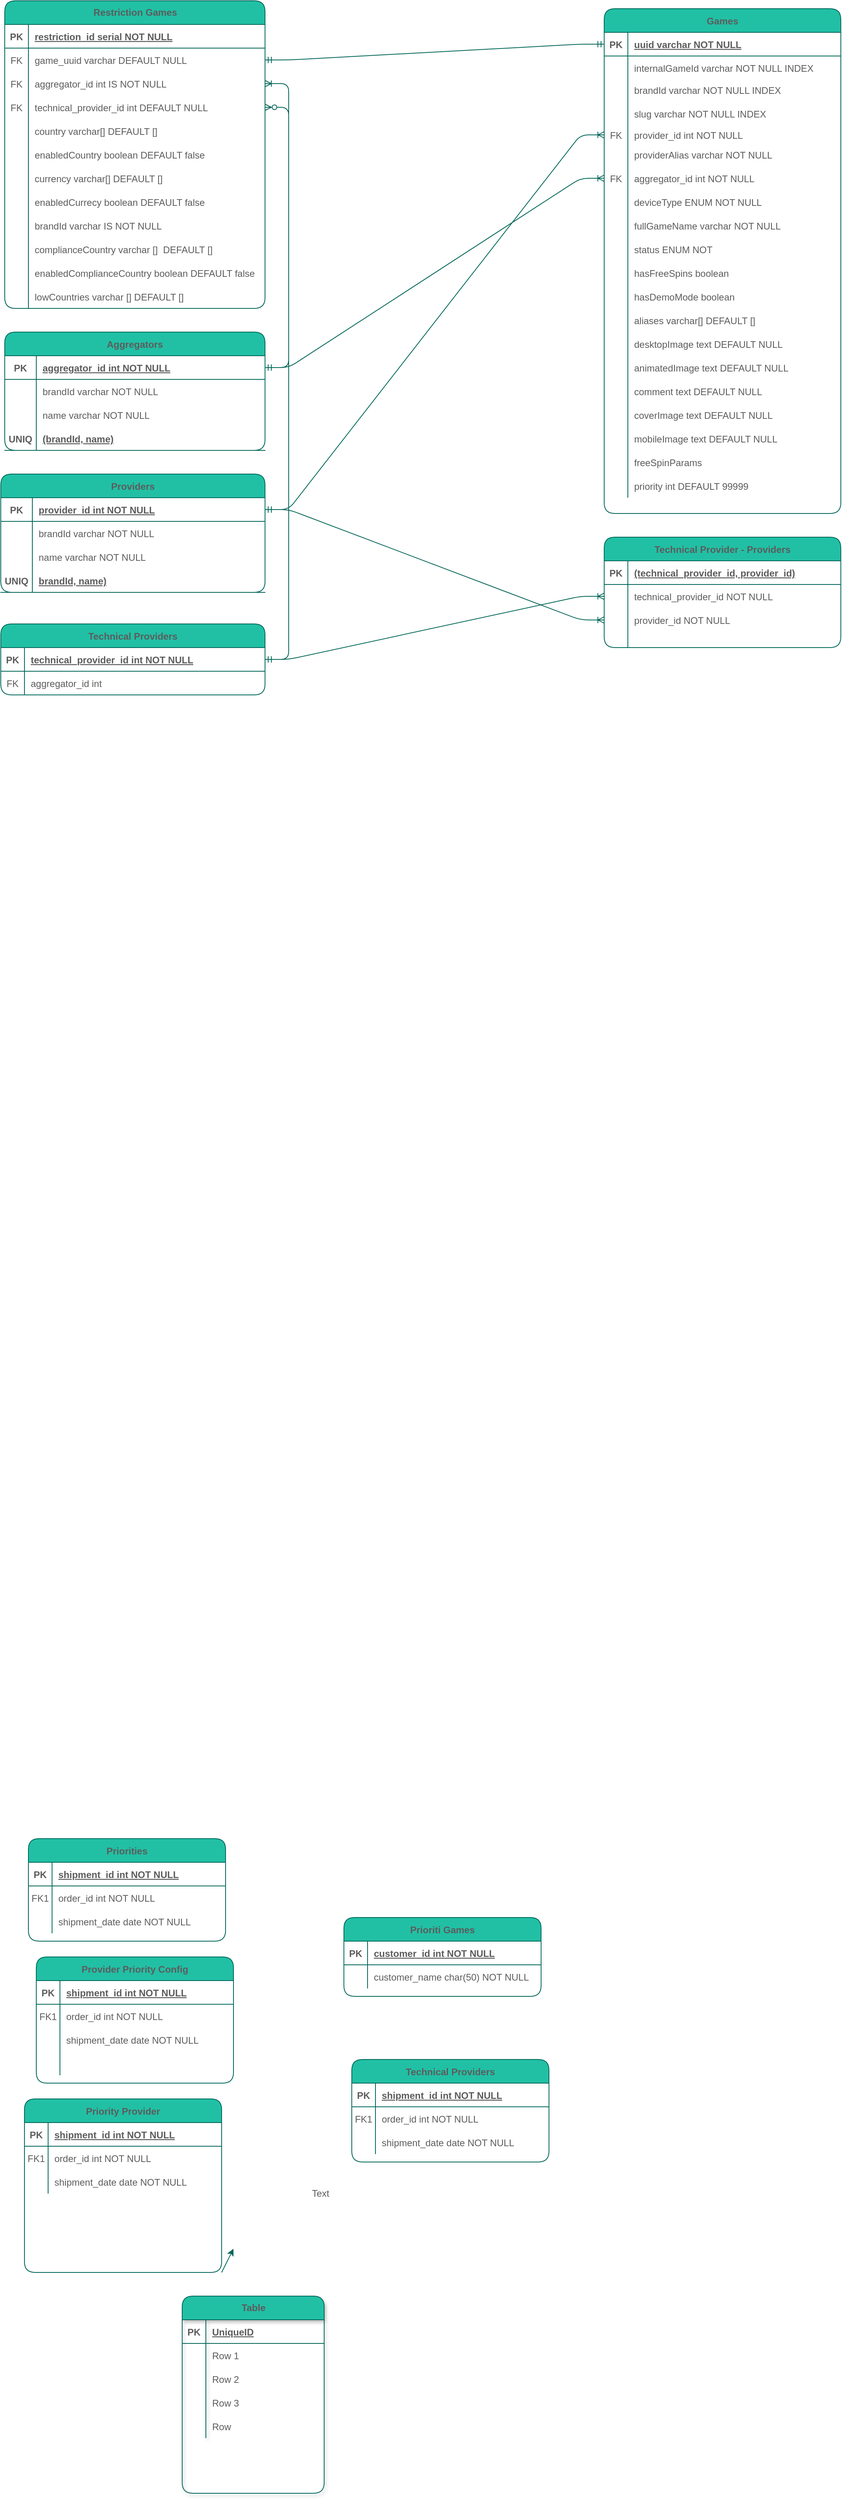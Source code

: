 <mxfile version="13.10.9" type="github">
  <diagram id="R2lEEEUBdFMjLlhIrx00" name="Page-1">
    <mxGraphModel dx="1330" dy="2307" grid="1" gridSize="10" guides="1" tooltips="1" connect="1" arrows="1" fold="1" page="1" pageScale="1" pageWidth="1100" pageHeight="1700" math="0" shadow="0" extFonts="Permanent Marker^https://fonts.googleapis.com/css?family=Permanent+Marker">
      <root>
        <mxCell id="0" />
        <mxCell id="1" parent="0" />
        <mxCell id="C-vyLk0tnHw3VtMMgP7b-2" value="Providers" style="shape=table;startSize=30;container=1;collapsible=1;childLayout=tableLayout;fixedRows=1;rowLines=0;fontStyle=1;align=center;resizeLast=1;fillColor=#21C0A5;strokeColor=#006658;fontColor=#5C5C5C;rounded=1;" parent="1" vertex="1">
          <mxGeometry x="15" y="-1080" width="335" height="150" as="geometry" />
        </mxCell>
        <mxCell id="C-vyLk0tnHw3VtMMgP7b-3" value="" style="shape=partialRectangle;collapsible=0;dropTarget=0;pointerEvents=0;fillColor=none;points=[[0,0.5],[1,0.5]];portConstraint=eastwest;top=0;left=0;right=0;bottom=1;strokeColor=#006658;fontColor=#5C5C5C;rounded=1;" parent="C-vyLk0tnHw3VtMMgP7b-2" vertex="1">
          <mxGeometry y="30" width="335" height="30" as="geometry" />
        </mxCell>
        <mxCell id="C-vyLk0tnHw3VtMMgP7b-4" value="PK" style="shape=partialRectangle;overflow=hidden;connectable=0;fillColor=none;top=0;left=0;bottom=0;right=0;fontStyle=1;strokeColor=#006658;fontColor=#5C5C5C;rounded=1;" parent="C-vyLk0tnHw3VtMMgP7b-3" vertex="1">
          <mxGeometry width="40" height="30" as="geometry" />
        </mxCell>
        <mxCell id="C-vyLk0tnHw3VtMMgP7b-5" value="provider_id int NOT NULL " style="shape=partialRectangle;overflow=hidden;connectable=0;fillColor=none;top=0;left=0;bottom=0;right=0;align=left;spacingLeft=6;fontStyle=5;strokeColor=#006658;fontColor=#5C5C5C;rounded=1;" parent="C-vyLk0tnHw3VtMMgP7b-3" vertex="1">
          <mxGeometry x="40" width="295" height="30" as="geometry" />
        </mxCell>
        <mxCell id="hQR0TN8XYF_cweAMROCS-10" value="" style="shape=partialRectangle;collapsible=0;dropTarget=0;pointerEvents=0;fillColor=none;top=0;left=0;bottom=0;right=0;points=[[0,0.5],[1,0.5]];portConstraint=eastwest;strokeColor=#006658;fontColor=#5C5C5C;rounded=1;" vertex="1" parent="C-vyLk0tnHw3VtMMgP7b-2">
          <mxGeometry y="60" width="335" height="30" as="geometry" />
        </mxCell>
        <mxCell id="hQR0TN8XYF_cweAMROCS-11" value="" style="shape=partialRectangle;connectable=0;fillColor=none;top=0;left=0;bottom=0;right=0;editable=1;overflow=hidden;strokeColor=#006658;fontColor=#5C5C5C;rounded=1;" vertex="1" parent="hQR0TN8XYF_cweAMROCS-10">
          <mxGeometry width="40" height="30" as="geometry" />
        </mxCell>
        <mxCell id="hQR0TN8XYF_cweAMROCS-12" value="brandId varchar NOT NULL" style="shape=partialRectangle;connectable=0;fillColor=none;top=0;left=0;bottom=0;right=0;align=left;spacingLeft=6;overflow=hidden;strokeColor=#006658;fontColor=#5C5C5C;rounded=1;" vertex="1" parent="hQR0TN8XYF_cweAMROCS-10">
          <mxGeometry x="40" width="295" height="30" as="geometry" />
        </mxCell>
        <mxCell id="C-vyLk0tnHw3VtMMgP7b-6" value="" style="shape=partialRectangle;collapsible=0;dropTarget=0;pointerEvents=0;fillColor=none;points=[[0,0.5],[1,0.5]];portConstraint=eastwest;top=0;left=0;right=0;bottom=0;strokeColor=#006658;fontColor=#5C5C5C;rounded=1;" parent="C-vyLk0tnHw3VtMMgP7b-2" vertex="1">
          <mxGeometry y="90" width="335" height="30" as="geometry" />
        </mxCell>
        <mxCell id="C-vyLk0tnHw3VtMMgP7b-7" value="" style="shape=partialRectangle;overflow=hidden;connectable=0;fillColor=none;top=0;left=0;bottom=0;right=0;strokeColor=#006658;fontColor=#5C5C5C;rounded=1;" parent="C-vyLk0tnHw3VtMMgP7b-6" vertex="1">
          <mxGeometry width="40" height="30" as="geometry" />
        </mxCell>
        <mxCell id="C-vyLk0tnHw3VtMMgP7b-8" value="name varchar NOT NULL" style="shape=partialRectangle;overflow=hidden;connectable=0;fillColor=none;top=0;left=0;bottom=0;right=0;align=left;spacingLeft=6;strokeColor=#006658;fontColor=#5C5C5C;rounded=1;" parent="C-vyLk0tnHw3VtMMgP7b-6" vertex="1">
          <mxGeometry x="40" width="295" height="30" as="geometry" />
        </mxCell>
        <mxCell id="hQR0TN8XYF_cweAMROCS-18" value="" style="shape=partialRectangle;collapsible=0;dropTarget=0;pointerEvents=0;fillColor=none;top=0;left=0;bottom=1;right=0;points=[[0,0.5],[1,0.5]];portConstraint=eastwest;strokeColor=#006658;fontColor=#5C5C5C;rounded=1;" vertex="1" parent="C-vyLk0tnHw3VtMMgP7b-2">
          <mxGeometry y="120" width="335" height="30" as="geometry" />
        </mxCell>
        <mxCell id="hQR0TN8XYF_cweAMROCS-19" value="UNIQ" style="shape=partialRectangle;connectable=0;fillColor=none;top=0;left=0;bottom=0;right=0;fontStyle=1;overflow=hidden;strokeColor=#006658;fontColor=#5C5C5C;rounded=1;" vertex="1" parent="hQR0TN8XYF_cweAMROCS-18">
          <mxGeometry width="40" height="30" as="geometry" />
        </mxCell>
        <mxCell id="hQR0TN8XYF_cweAMROCS-20" value="brandId, name)" style="shape=partialRectangle;connectable=0;fillColor=none;top=0;left=0;bottom=0;right=0;align=left;spacingLeft=6;fontStyle=5;overflow=hidden;strokeColor=#006658;fontColor=#5C5C5C;rounded=1;" vertex="1" parent="hQR0TN8XYF_cweAMROCS-18">
          <mxGeometry x="40" width="295" height="30" as="geometry" />
        </mxCell>
        <mxCell id="C-vyLk0tnHw3VtMMgP7b-13" value="Priorities" style="shape=table;startSize=30;container=1;collapsible=1;childLayout=tableLayout;fixedRows=1;rowLines=0;fontStyle=1;align=center;resizeLast=1;fillColor=#21C0A5;strokeColor=#006658;fontColor=#5C5C5C;rounded=1;" parent="1" vertex="1">
          <mxGeometry x="50" y="650" width="250" height="130" as="geometry" />
        </mxCell>
        <mxCell id="C-vyLk0tnHw3VtMMgP7b-14" value="" style="shape=partialRectangle;collapsible=0;dropTarget=0;pointerEvents=0;fillColor=none;points=[[0,0.5],[1,0.5]];portConstraint=eastwest;top=0;left=0;right=0;bottom=1;strokeColor=#006658;fontColor=#5C5C5C;rounded=1;" parent="C-vyLk0tnHw3VtMMgP7b-13" vertex="1">
          <mxGeometry y="30" width="250" height="30" as="geometry" />
        </mxCell>
        <mxCell id="C-vyLk0tnHw3VtMMgP7b-15" value="PK" style="shape=partialRectangle;overflow=hidden;connectable=0;fillColor=none;top=0;left=0;bottom=0;right=0;fontStyle=1;strokeColor=#006658;fontColor=#5C5C5C;rounded=1;" parent="C-vyLk0tnHw3VtMMgP7b-14" vertex="1">
          <mxGeometry width="30" height="30" as="geometry" />
        </mxCell>
        <mxCell id="C-vyLk0tnHw3VtMMgP7b-16" value="shipment_id int NOT NULL " style="shape=partialRectangle;overflow=hidden;connectable=0;fillColor=none;top=0;left=0;bottom=0;right=0;align=left;spacingLeft=6;fontStyle=5;strokeColor=#006658;fontColor=#5C5C5C;rounded=1;" parent="C-vyLk0tnHw3VtMMgP7b-14" vertex="1">
          <mxGeometry x="30" width="220" height="30" as="geometry" />
        </mxCell>
        <mxCell id="C-vyLk0tnHw3VtMMgP7b-17" value="" style="shape=partialRectangle;collapsible=0;dropTarget=0;pointerEvents=0;fillColor=none;points=[[0,0.5],[1,0.5]];portConstraint=eastwest;top=0;left=0;right=0;bottom=0;strokeColor=#006658;fontColor=#5C5C5C;rounded=1;" parent="C-vyLk0tnHw3VtMMgP7b-13" vertex="1">
          <mxGeometry y="60" width="250" height="30" as="geometry" />
        </mxCell>
        <mxCell id="C-vyLk0tnHw3VtMMgP7b-18" value="FK1" style="shape=partialRectangle;overflow=hidden;connectable=0;fillColor=none;top=0;left=0;bottom=0;right=0;strokeColor=#006658;fontColor=#5C5C5C;rounded=1;" parent="C-vyLk0tnHw3VtMMgP7b-17" vertex="1">
          <mxGeometry width="30" height="30" as="geometry" />
        </mxCell>
        <mxCell id="C-vyLk0tnHw3VtMMgP7b-19" value="order_id int NOT NULL" style="shape=partialRectangle;overflow=hidden;connectable=0;fillColor=none;top=0;left=0;bottom=0;right=0;align=left;spacingLeft=6;strokeColor=#006658;fontColor=#5C5C5C;rounded=1;" parent="C-vyLk0tnHw3VtMMgP7b-17" vertex="1">
          <mxGeometry x="30" width="220" height="30" as="geometry" />
        </mxCell>
        <mxCell id="C-vyLk0tnHw3VtMMgP7b-20" value="" style="shape=partialRectangle;collapsible=0;dropTarget=0;pointerEvents=0;fillColor=none;points=[[0,0.5],[1,0.5]];portConstraint=eastwest;top=0;left=0;right=0;bottom=0;strokeColor=#006658;fontColor=#5C5C5C;rounded=1;" parent="C-vyLk0tnHw3VtMMgP7b-13" vertex="1">
          <mxGeometry y="90" width="250" height="30" as="geometry" />
        </mxCell>
        <mxCell id="C-vyLk0tnHw3VtMMgP7b-21" value="" style="shape=partialRectangle;overflow=hidden;connectable=0;fillColor=none;top=0;left=0;bottom=0;right=0;strokeColor=#006658;fontColor=#5C5C5C;rounded=1;" parent="C-vyLk0tnHw3VtMMgP7b-20" vertex="1">
          <mxGeometry width="30" height="30" as="geometry" />
        </mxCell>
        <mxCell id="C-vyLk0tnHw3VtMMgP7b-22" value="shipment_date date NOT NULL" style="shape=partialRectangle;overflow=hidden;connectable=0;fillColor=none;top=0;left=0;bottom=0;right=0;align=left;spacingLeft=6;strokeColor=#006658;fontColor=#5C5C5C;rounded=1;" parent="C-vyLk0tnHw3VtMMgP7b-20" vertex="1">
          <mxGeometry x="30" width="220" height="30" as="geometry" />
        </mxCell>
        <mxCell id="C-vyLk0tnHw3VtMMgP7b-23" value="Games" style="shape=table;startSize=30;container=1;collapsible=1;childLayout=tableLayout;fixedRows=1;rowLines=0;fontStyle=1;align=center;resizeLast=1;fillColor=#21C0A5;strokeColor=#006658;fontColor=#5C5C5C;rounded=1;" parent="1" vertex="1">
          <mxGeometry x="780" y="-1670" width="300" height="640" as="geometry" />
        </mxCell>
        <mxCell id="C-vyLk0tnHw3VtMMgP7b-24" value="" style="shape=partialRectangle;collapsible=0;dropTarget=0;pointerEvents=0;fillColor=none;points=[[0,0.5],[1,0.5]];portConstraint=eastwest;top=0;left=0;right=0;bottom=1;strokeColor=#006658;fontColor=#5C5C5C;rounded=1;" parent="C-vyLk0tnHw3VtMMgP7b-23" vertex="1">
          <mxGeometry y="30" width="300" height="30" as="geometry" />
        </mxCell>
        <mxCell id="C-vyLk0tnHw3VtMMgP7b-25" value="PK" style="shape=partialRectangle;overflow=hidden;connectable=0;fillColor=none;top=0;left=0;bottom=0;right=0;fontStyle=1;strokeColor=#006658;fontColor=#5C5C5C;rounded=1;" parent="C-vyLk0tnHw3VtMMgP7b-24" vertex="1">
          <mxGeometry width="30" height="30" as="geometry" />
        </mxCell>
        <mxCell id="C-vyLk0tnHw3VtMMgP7b-26" value="uuid varchar NOT NULL " style="shape=partialRectangle;overflow=hidden;connectable=0;fillColor=none;top=0;left=0;bottom=0;right=0;align=left;spacingLeft=6;fontStyle=5;strokeColor=#006658;fontColor=#5C5C5C;rounded=1;" parent="C-vyLk0tnHw3VtMMgP7b-24" vertex="1">
          <mxGeometry x="30" width="270" height="30" as="geometry" />
        </mxCell>
        <mxCell id="ytWz9_GpCfOif9QKAJZ8-209" value="" style="shape=partialRectangle;collapsible=0;dropTarget=0;pointerEvents=0;fillColor=none;top=0;left=0;bottom=0;right=0;points=[[0,0.5],[1,0.5]];portConstraint=eastwest;strokeColor=#006658;fontColor=#5C5C5C;rounded=1;" parent="C-vyLk0tnHw3VtMMgP7b-23" vertex="1">
          <mxGeometry y="60" width="300" height="30" as="geometry" />
        </mxCell>
        <mxCell id="ytWz9_GpCfOif9QKAJZ8-210" value="" style="shape=partialRectangle;connectable=0;fillColor=none;top=0;left=0;bottom=0;right=0;editable=1;overflow=hidden;strokeColor=#006658;fontColor=#5C5C5C;rounded=1;" parent="ytWz9_GpCfOif9QKAJZ8-209" vertex="1">
          <mxGeometry width="30" height="30" as="geometry" />
        </mxCell>
        <mxCell id="ytWz9_GpCfOif9QKAJZ8-211" value="internalGameId varchar NOT NULL INDEX" style="shape=partialRectangle;connectable=0;fillColor=none;top=0;left=0;bottom=0;right=0;align=left;spacingLeft=6;overflow=hidden;strokeColor=#006658;fontColor=#5C5C5C;rounded=1;" parent="ytWz9_GpCfOif9QKAJZ8-209" vertex="1">
          <mxGeometry x="30" width="270" height="30" as="geometry" />
        </mxCell>
        <mxCell id="C-vyLk0tnHw3VtMMgP7b-27" value="" style="shape=partialRectangle;collapsible=0;dropTarget=0;pointerEvents=0;fillColor=none;points=[[0,0.5],[1,0.5]];portConstraint=eastwest;top=0;left=0;right=0;bottom=0;strokeColor=#006658;fontColor=#5C5C5C;rounded=1;" parent="C-vyLk0tnHw3VtMMgP7b-23" vertex="1">
          <mxGeometry y="90" width="300" height="30" as="geometry" />
        </mxCell>
        <mxCell id="C-vyLk0tnHw3VtMMgP7b-28" value="" style="shape=partialRectangle;overflow=hidden;connectable=0;fillColor=none;top=0;left=0;bottom=0;right=0;strokeColor=#006658;fontColor=#5C5C5C;rounded=1;" parent="C-vyLk0tnHw3VtMMgP7b-27" vertex="1">
          <mxGeometry width="30" height="30" as="geometry" />
        </mxCell>
        <mxCell id="C-vyLk0tnHw3VtMMgP7b-29" value="brandId varchar NOT NULL INDEX&#xa;" style="shape=partialRectangle;overflow=hidden;connectable=0;fillColor=none;top=0;left=0;bottom=0;right=0;align=left;spacingLeft=6;verticalAlign=top;strokeColor=#006658;fontColor=#5C5C5C;rounded=1;" parent="C-vyLk0tnHw3VtMMgP7b-27" vertex="1">
          <mxGeometry x="30" width="270" height="30" as="geometry" />
        </mxCell>
        <mxCell id="ytWz9_GpCfOif9QKAJZ8-213" value="" style="shape=partialRectangle;collapsible=0;dropTarget=0;pointerEvents=0;fillColor=none;top=0;left=0;bottom=0;right=0;points=[[0,0.5],[1,0.5]];portConstraint=eastwest;strokeColor=#006658;fontColor=#5C5C5C;rounded=1;" parent="C-vyLk0tnHw3VtMMgP7b-23" vertex="1">
          <mxGeometry y="120" width="300" height="30" as="geometry" />
        </mxCell>
        <mxCell id="ytWz9_GpCfOif9QKAJZ8-214" value="" style="shape=partialRectangle;connectable=0;fillColor=none;top=0;left=0;bottom=0;right=0;editable=1;overflow=hidden;strokeColor=#006658;fontColor=#5C5C5C;rounded=1;" parent="ytWz9_GpCfOif9QKAJZ8-213" vertex="1">
          <mxGeometry width="30" height="30" as="geometry" />
        </mxCell>
        <mxCell id="ytWz9_GpCfOif9QKAJZ8-215" value="slug varchar NOT NULL INDEX" style="shape=partialRectangle;connectable=0;fillColor=none;top=0;left=0;bottom=0;right=0;align=left;spacingLeft=6;overflow=hidden;verticalAlign=top;strokeColor=#006658;fontColor=#5C5C5C;rounded=1;" parent="ytWz9_GpCfOif9QKAJZ8-213" vertex="1">
          <mxGeometry x="30" width="270" height="30" as="geometry" />
        </mxCell>
        <mxCell id="ytWz9_GpCfOif9QKAJZ8-233" value="" style="shape=partialRectangle;collapsible=0;dropTarget=0;pointerEvents=0;fillColor=none;top=0;left=0;bottom=0;right=0;points=[[0,0.5],[1,0.5]];portConstraint=eastwest;strokeColor=#006658;fontColor=#5C5C5C;rounded=1;" parent="C-vyLk0tnHw3VtMMgP7b-23" vertex="1">
          <mxGeometry y="150" width="300" height="20" as="geometry" />
        </mxCell>
        <mxCell id="ytWz9_GpCfOif9QKAJZ8-234" value="FK" style="shape=partialRectangle;connectable=0;fillColor=none;top=0;left=0;bottom=0;right=0;fontStyle=0;overflow=hidden;strokeColor=#006658;fontColor=#5C5C5C;rounded=1;" parent="ytWz9_GpCfOif9QKAJZ8-233" vertex="1">
          <mxGeometry width="30" height="20" as="geometry" />
        </mxCell>
        <mxCell id="ytWz9_GpCfOif9QKAJZ8-235" value="provider_id int NOT NULL" style="shape=partialRectangle;connectable=0;fillColor=none;top=0;left=0;bottom=0;right=0;align=left;spacingLeft=6;fontStyle=0;overflow=hidden;strokeColor=#006658;fontColor=#5C5C5C;rounded=1;" parent="ytWz9_GpCfOif9QKAJZ8-233" vertex="1">
          <mxGeometry x="30" width="270" height="20" as="geometry" />
        </mxCell>
        <mxCell id="ytWz9_GpCfOif9QKAJZ8-224" value="" style="shape=partialRectangle;collapsible=0;dropTarget=0;pointerEvents=0;fillColor=none;top=0;left=0;bottom=0;right=0;points=[[0,0.5],[1,0.5]];portConstraint=eastwest;strokeColor=#006658;fontColor=#5C5C5C;rounded=1;" parent="C-vyLk0tnHw3VtMMgP7b-23" vertex="1">
          <mxGeometry y="170" width="300" height="30" as="geometry" />
        </mxCell>
        <mxCell id="ytWz9_GpCfOif9QKAJZ8-225" value="" style="shape=partialRectangle;connectable=0;fillColor=none;top=0;left=0;bottom=0;right=0;editable=1;overflow=hidden;strokeColor=#006658;fontColor=#5C5C5C;rounded=1;" parent="ytWz9_GpCfOif9QKAJZ8-224" vertex="1">
          <mxGeometry width="30" height="30" as="geometry" />
        </mxCell>
        <mxCell id="ytWz9_GpCfOif9QKAJZ8-226" value="providerAlias varchar NOT NULL" style="shape=partialRectangle;connectable=0;fillColor=none;top=0;left=0;bottom=0;right=0;align=left;spacingLeft=6;overflow=hidden;strokeColor=#006658;fontColor=#5C5C5C;rounded=1;" parent="ytWz9_GpCfOif9QKAJZ8-224" vertex="1">
          <mxGeometry x="30" width="270" height="30" as="geometry" />
        </mxCell>
        <mxCell id="ytWz9_GpCfOif9QKAJZ8-237" value="" style="shape=partialRectangle;collapsible=0;dropTarget=0;pointerEvents=0;fillColor=none;top=0;left=0;bottom=0;right=0;points=[[0,0.5],[1,0.5]];portConstraint=eastwest;strokeColor=#006658;fontColor=#5C5C5C;rounded=1;" parent="C-vyLk0tnHw3VtMMgP7b-23" vertex="1">
          <mxGeometry y="200" width="300" height="30" as="geometry" />
        </mxCell>
        <mxCell id="ytWz9_GpCfOif9QKAJZ8-238" value="FK" style="shape=partialRectangle;connectable=0;fillColor=none;top=0;left=0;bottom=0;right=0;fontStyle=0;overflow=hidden;strokeColor=#006658;fontColor=#5C5C5C;rounded=1;" parent="ytWz9_GpCfOif9QKAJZ8-237" vertex="1">
          <mxGeometry width="30" height="30" as="geometry" />
        </mxCell>
        <mxCell id="ytWz9_GpCfOif9QKAJZ8-239" value="aggregator_id int NOT NULL" style="shape=partialRectangle;connectable=0;fillColor=none;top=0;left=0;bottom=0;right=0;align=left;spacingLeft=6;fontStyle=0;overflow=hidden;strokeColor=#006658;fontColor=#5C5C5C;rounded=1;" parent="ytWz9_GpCfOif9QKAJZ8-237" vertex="1">
          <mxGeometry x="30" width="270" height="30" as="geometry" />
        </mxCell>
        <mxCell id="ytWz9_GpCfOif9QKAJZ8-241" value="" style="shape=partialRectangle;collapsible=0;dropTarget=0;pointerEvents=0;fillColor=none;top=0;left=0;bottom=0;right=0;points=[[0,0.5],[1,0.5]];portConstraint=eastwest;strokeColor=#006658;fontColor=#5C5C5C;rounded=1;" parent="C-vyLk0tnHw3VtMMgP7b-23" vertex="1">
          <mxGeometry y="230" width="300" height="30" as="geometry" />
        </mxCell>
        <mxCell id="ytWz9_GpCfOif9QKAJZ8-242" value="" style="shape=partialRectangle;connectable=0;fillColor=none;top=0;left=0;bottom=0;right=0;editable=1;overflow=hidden;strokeColor=#006658;fontColor=#5C5C5C;rounded=1;" parent="ytWz9_GpCfOif9QKAJZ8-241" vertex="1">
          <mxGeometry width="30" height="30" as="geometry" />
        </mxCell>
        <mxCell id="ytWz9_GpCfOif9QKAJZ8-243" value="deviceType ENUM NOT NULL" style="shape=partialRectangle;connectable=0;fillColor=none;top=0;left=0;bottom=0;right=0;align=left;spacingLeft=6;overflow=hidden;strokeColor=#006658;fontColor=#5C5C5C;rounded=1;" parent="ytWz9_GpCfOif9QKAJZ8-241" vertex="1">
          <mxGeometry x="30" width="270" height="30" as="geometry" />
        </mxCell>
        <mxCell id="ytWz9_GpCfOif9QKAJZ8-245" value="" style="shape=partialRectangle;collapsible=0;dropTarget=0;pointerEvents=0;fillColor=none;top=0;left=0;bottom=0;right=0;points=[[0,0.5],[1,0.5]];portConstraint=eastwest;strokeColor=#006658;fontColor=#5C5C5C;rounded=1;" parent="C-vyLk0tnHw3VtMMgP7b-23" vertex="1">
          <mxGeometry y="260" width="300" height="30" as="geometry" />
        </mxCell>
        <mxCell id="ytWz9_GpCfOif9QKAJZ8-246" value="" style="shape=partialRectangle;connectable=0;fillColor=none;top=0;left=0;bottom=0;right=0;editable=1;overflow=hidden;strokeColor=#006658;fontColor=#5C5C5C;rounded=1;" parent="ytWz9_GpCfOif9QKAJZ8-245" vertex="1">
          <mxGeometry width="30" height="30" as="geometry" />
        </mxCell>
        <mxCell id="ytWz9_GpCfOif9QKAJZ8-247" value="fullGameName varchar NOT NULL" style="shape=partialRectangle;connectable=0;fillColor=none;top=0;left=0;bottom=0;right=0;align=left;spacingLeft=6;overflow=hidden;strokeColor=#006658;fontColor=#5C5C5C;rounded=1;" parent="ytWz9_GpCfOif9QKAJZ8-245" vertex="1">
          <mxGeometry x="30" width="270" height="30" as="geometry" />
        </mxCell>
        <mxCell id="ytWz9_GpCfOif9QKAJZ8-251" value="" style="shape=partialRectangle;collapsible=0;dropTarget=0;pointerEvents=0;fillColor=none;top=0;left=0;bottom=0;right=0;points=[[0,0.5],[1,0.5]];portConstraint=eastwest;strokeColor=#006658;fontColor=#5C5C5C;rounded=1;" parent="C-vyLk0tnHw3VtMMgP7b-23" vertex="1">
          <mxGeometry y="290" width="300" height="30" as="geometry" />
        </mxCell>
        <mxCell id="ytWz9_GpCfOif9QKAJZ8-252" value="" style="shape=partialRectangle;connectable=0;fillColor=none;top=0;left=0;bottom=0;right=0;editable=1;overflow=hidden;strokeColor=#006658;fontColor=#5C5C5C;rounded=1;" parent="ytWz9_GpCfOif9QKAJZ8-251" vertex="1">
          <mxGeometry width="30" height="30" as="geometry" />
        </mxCell>
        <mxCell id="ytWz9_GpCfOif9QKAJZ8-253" value="status ENUM NOT" style="shape=partialRectangle;connectable=0;fillColor=none;top=0;left=0;bottom=0;right=0;align=left;spacingLeft=6;overflow=hidden;strokeColor=#006658;fontColor=#5C5C5C;rounded=1;" parent="ytWz9_GpCfOif9QKAJZ8-251" vertex="1">
          <mxGeometry x="30" width="270" height="30" as="geometry" />
        </mxCell>
        <mxCell id="ytWz9_GpCfOif9QKAJZ8-255" value="" style="shape=partialRectangle;collapsible=0;dropTarget=0;pointerEvents=0;fillColor=none;top=0;left=0;bottom=0;right=0;points=[[0,0.5],[1,0.5]];portConstraint=eastwest;strokeColor=#006658;fontColor=#5C5C5C;rounded=1;" parent="C-vyLk0tnHw3VtMMgP7b-23" vertex="1">
          <mxGeometry y="320" width="300" height="30" as="geometry" />
        </mxCell>
        <mxCell id="ytWz9_GpCfOif9QKAJZ8-256" value="" style="shape=partialRectangle;connectable=0;fillColor=none;top=0;left=0;bottom=0;right=0;editable=1;overflow=hidden;strokeColor=#006658;fontColor=#5C5C5C;rounded=1;" parent="ytWz9_GpCfOif9QKAJZ8-255" vertex="1">
          <mxGeometry width="30" height="30" as="geometry" />
        </mxCell>
        <mxCell id="ytWz9_GpCfOif9QKAJZ8-257" value="hasFreeSpins boolean" style="shape=partialRectangle;connectable=0;fillColor=none;top=0;left=0;bottom=0;right=0;align=left;spacingLeft=6;overflow=hidden;strokeColor=#006658;fontColor=#5C5C5C;rounded=1;" parent="ytWz9_GpCfOif9QKAJZ8-255" vertex="1">
          <mxGeometry x="30" width="270" height="30" as="geometry" />
        </mxCell>
        <mxCell id="ytWz9_GpCfOif9QKAJZ8-259" value="" style="shape=partialRectangle;collapsible=0;dropTarget=0;pointerEvents=0;fillColor=none;top=0;left=0;bottom=0;right=0;points=[[0,0.5],[1,0.5]];portConstraint=eastwest;strokeColor=#006658;fontColor=#5C5C5C;rounded=1;" parent="C-vyLk0tnHw3VtMMgP7b-23" vertex="1">
          <mxGeometry y="350" width="300" height="30" as="geometry" />
        </mxCell>
        <mxCell id="ytWz9_GpCfOif9QKAJZ8-260" value="" style="shape=partialRectangle;connectable=0;fillColor=none;top=0;left=0;bottom=0;right=0;editable=1;overflow=hidden;strokeColor=#006658;fontColor=#5C5C5C;rounded=1;" parent="ytWz9_GpCfOif9QKAJZ8-259" vertex="1">
          <mxGeometry width="30" height="30" as="geometry" />
        </mxCell>
        <mxCell id="ytWz9_GpCfOif9QKAJZ8-261" value="hasDemoMode boolean" style="shape=partialRectangle;connectable=0;fillColor=none;top=0;left=0;bottom=0;right=0;align=left;spacingLeft=6;overflow=hidden;strokeColor=#006658;fontColor=#5C5C5C;rounded=1;" parent="ytWz9_GpCfOif9QKAJZ8-259" vertex="1">
          <mxGeometry x="30" width="270" height="30" as="geometry" />
        </mxCell>
        <mxCell id="ytWz9_GpCfOif9QKAJZ8-263" value="" style="shape=partialRectangle;collapsible=0;dropTarget=0;pointerEvents=0;fillColor=none;top=0;left=0;bottom=0;right=0;points=[[0,0.5],[1,0.5]];portConstraint=eastwest;strokeColor=#006658;fontColor=#5C5C5C;rounded=1;" parent="C-vyLk0tnHw3VtMMgP7b-23" vertex="1">
          <mxGeometry y="380" width="300" height="30" as="geometry" />
        </mxCell>
        <mxCell id="ytWz9_GpCfOif9QKAJZ8-264" value="" style="shape=partialRectangle;connectable=0;fillColor=none;top=0;left=0;bottom=0;right=0;editable=1;overflow=hidden;strokeColor=#006658;fontColor=#5C5C5C;rounded=1;" parent="ytWz9_GpCfOif9QKAJZ8-263" vertex="1">
          <mxGeometry width="30" height="30" as="geometry" />
        </mxCell>
        <mxCell id="ytWz9_GpCfOif9QKAJZ8-265" value="aliases varchar[] DEFAULT []" style="shape=partialRectangle;connectable=0;fillColor=none;top=0;left=0;bottom=0;right=0;align=left;spacingLeft=6;overflow=hidden;fontStyle=0;strokeColor=#006658;fontColor=#5C5C5C;rounded=1;" parent="ytWz9_GpCfOif9QKAJZ8-263" vertex="1">
          <mxGeometry x="30" width="270" height="30" as="geometry" />
        </mxCell>
        <mxCell id="ytWz9_GpCfOif9QKAJZ8-228" value="" style="shape=partialRectangle;collapsible=0;dropTarget=0;pointerEvents=0;fillColor=none;top=0;left=0;bottom=0;right=0;points=[[0,0.5],[1,0.5]];portConstraint=eastwest;strokeColor=#006658;fontColor=#5C5C5C;rounded=1;" parent="C-vyLk0tnHw3VtMMgP7b-23" vertex="1">
          <mxGeometry y="410" width="300" height="30" as="geometry" />
        </mxCell>
        <mxCell id="ytWz9_GpCfOif9QKAJZ8-229" value="" style="shape=partialRectangle;connectable=0;fillColor=none;top=0;left=0;bottom=0;right=0;editable=1;overflow=hidden;strokeColor=#006658;fontColor=#5C5C5C;rounded=1;" parent="ytWz9_GpCfOif9QKAJZ8-228" vertex="1">
          <mxGeometry width="30" height="30" as="geometry" />
        </mxCell>
        <mxCell id="ytWz9_GpCfOif9QKAJZ8-230" value="desktopImage text DEFAULT NULL" style="shape=partialRectangle;connectable=0;fillColor=none;top=0;left=0;bottom=0;right=0;align=left;spacingLeft=6;overflow=hidden;strokeColor=#006658;fontColor=#5C5C5C;rounded=1;" parent="ytWz9_GpCfOif9QKAJZ8-228" vertex="1">
          <mxGeometry x="30" width="270" height="30" as="geometry" />
        </mxCell>
        <mxCell id="ytWz9_GpCfOif9QKAJZ8-271" value="" style="shape=partialRectangle;collapsible=0;dropTarget=0;pointerEvents=0;fillColor=none;top=0;left=0;bottom=0;right=0;points=[[0,0.5],[1,0.5]];portConstraint=eastwest;strokeColor=#006658;fontColor=#5C5C5C;rounded=1;" parent="C-vyLk0tnHw3VtMMgP7b-23" vertex="1">
          <mxGeometry y="440" width="300" height="30" as="geometry" />
        </mxCell>
        <mxCell id="ytWz9_GpCfOif9QKAJZ8-272" value="" style="shape=partialRectangle;connectable=0;fillColor=none;top=0;left=0;bottom=0;right=0;editable=1;overflow=hidden;strokeColor=#006658;fontColor=#5C5C5C;rounded=1;" parent="ytWz9_GpCfOif9QKAJZ8-271" vertex="1">
          <mxGeometry width="30" height="30" as="geometry" />
        </mxCell>
        <mxCell id="ytWz9_GpCfOif9QKAJZ8-273" value="animatedImage text DEFAULT NULL" style="shape=partialRectangle;connectable=0;fillColor=none;top=0;left=0;bottom=0;right=0;align=left;spacingLeft=6;overflow=hidden;strokeColor=#006658;fontColor=#5C5C5C;rounded=1;" parent="ytWz9_GpCfOif9QKAJZ8-271" vertex="1">
          <mxGeometry x="30" width="270" height="30" as="geometry" />
        </mxCell>
        <mxCell id="ytWz9_GpCfOif9QKAJZ8-279" value="" style="shape=partialRectangle;collapsible=0;dropTarget=0;pointerEvents=0;fillColor=none;top=0;left=0;bottom=0;right=0;points=[[0,0.5],[1,0.5]];portConstraint=eastwest;strokeColor=#006658;fontColor=#5C5C5C;rounded=1;" parent="C-vyLk0tnHw3VtMMgP7b-23" vertex="1">
          <mxGeometry y="470" width="300" height="30" as="geometry" />
        </mxCell>
        <mxCell id="ytWz9_GpCfOif9QKAJZ8-280" value="" style="shape=partialRectangle;connectable=0;fillColor=none;top=0;left=0;bottom=0;right=0;editable=1;overflow=hidden;strokeColor=#006658;fontColor=#5C5C5C;rounded=1;" parent="ytWz9_GpCfOif9QKAJZ8-279" vertex="1">
          <mxGeometry width="30" height="30" as="geometry" />
        </mxCell>
        <mxCell id="ytWz9_GpCfOif9QKAJZ8-281" value="comment text DEFAULT NULL" style="shape=partialRectangle;connectable=0;fillColor=none;top=0;left=0;bottom=0;right=0;align=left;spacingLeft=6;overflow=hidden;strokeColor=#006658;fontColor=#5C5C5C;rounded=1;" parent="ytWz9_GpCfOif9QKAJZ8-279" vertex="1">
          <mxGeometry x="30" width="270" height="30" as="geometry" />
        </mxCell>
        <mxCell id="ytWz9_GpCfOif9QKAJZ8-283" value="" style="shape=partialRectangle;collapsible=0;dropTarget=0;pointerEvents=0;fillColor=none;top=0;left=0;bottom=0;right=0;points=[[0,0.5],[1,0.5]];portConstraint=eastwest;strokeColor=#006658;fontColor=#5C5C5C;rounded=1;" parent="C-vyLk0tnHw3VtMMgP7b-23" vertex="1">
          <mxGeometry y="500" width="300" height="30" as="geometry" />
        </mxCell>
        <mxCell id="ytWz9_GpCfOif9QKAJZ8-284" value="" style="shape=partialRectangle;connectable=0;fillColor=none;top=0;left=0;bottom=0;right=0;editable=1;overflow=hidden;strokeColor=#006658;fontColor=#5C5C5C;rounded=1;" parent="ytWz9_GpCfOif9QKAJZ8-283" vertex="1">
          <mxGeometry width="30" height="30" as="geometry" />
        </mxCell>
        <mxCell id="ytWz9_GpCfOif9QKAJZ8-285" value="coverImage text DEFAULT NULL" style="shape=partialRectangle;connectable=0;fillColor=none;top=0;left=0;bottom=0;right=0;align=left;spacingLeft=6;overflow=hidden;strokeColor=#006658;fontColor=#5C5C5C;rounded=1;" parent="ytWz9_GpCfOif9QKAJZ8-283" vertex="1">
          <mxGeometry x="30" width="270" height="30" as="geometry" />
        </mxCell>
        <mxCell id="ytWz9_GpCfOif9QKAJZ8-287" value="" style="shape=partialRectangle;collapsible=0;dropTarget=0;pointerEvents=0;fillColor=none;top=0;left=0;bottom=0;right=0;points=[[0,0.5],[1,0.5]];portConstraint=eastwest;strokeColor=#006658;fontColor=#5C5C5C;rounded=1;" parent="C-vyLk0tnHw3VtMMgP7b-23" vertex="1">
          <mxGeometry y="530" width="300" height="30" as="geometry" />
        </mxCell>
        <mxCell id="ytWz9_GpCfOif9QKAJZ8-288" value="" style="shape=partialRectangle;connectable=0;fillColor=none;top=0;left=0;bottom=0;right=0;editable=1;overflow=hidden;strokeColor=#006658;fontColor=#5C5C5C;rounded=1;" parent="ytWz9_GpCfOif9QKAJZ8-287" vertex="1">
          <mxGeometry width="30" height="30" as="geometry" />
        </mxCell>
        <mxCell id="ytWz9_GpCfOif9QKAJZ8-289" value="mobileImage text DEFAULT NULL" style="shape=partialRectangle;connectable=0;fillColor=none;top=0;left=0;bottom=0;right=0;align=left;spacingLeft=6;overflow=hidden;strokeColor=#006658;fontColor=#5C5C5C;rounded=1;" parent="ytWz9_GpCfOif9QKAJZ8-287" vertex="1">
          <mxGeometry x="30" width="270" height="30" as="geometry" />
        </mxCell>
        <mxCell id="ytWz9_GpCfOif9QKAJZ8-291" value="" style="shape=partialRectangle;collapsible=0;dropTarget=0;pointerEvents=0;fillColor=none;top=0;left=0;bottom=0;right=0;points=[[0,0.5],[1,0.5]];portConstraint=eastwest;strokeColor=#006658;fontColor=#5C5C5C;rounded=1;" parent="C-vyLk0tnHw3VtMMgP7b-23" vertex="1">
          <mxGeometry y="560" width="300" height="30" as="geometry" />
        </mxCell>
        <mxCell id="ytWz9_GpCfOif9QKAJZ8-292" value="" style="shape=partialRectangle;connectable=0;fillColor=none;top=0;left=0;bottom=0;right=0;editable=1;overflow=hidden;strokeColor=#006658;fontColor=#5C5C5C;rounded=1;" parent="ytWz9_GpCfOif9QKAJZ8-291" vertex="1">
          <mxGeometry width="30" height="30" as="geometry" />
        </mxCell>
        <mxCell id="ytWz9_GpCfOif9QKAJZ8-293" value="freeSpinParams" style="shape=partialRectangle;connectable=0;fillColor=none;top=0;left=0;bottom=0;right=0;align=left;spacingLeft=6;overflow=hidden;strokeColor=#006658;fontColor=#5C5C5C;rounded=1;" parent="ytWz9_GpCfOif9QKAJZ8-291" vertex="1">
          <mxGeometry x="30" width="270" height="30" as="geometry" />
        </mxCell>
        <mxCell id="ytWz9_GpCfOif9QKAJZ8-267" value="" style="shape=partialRectangle;collapsible=0;dropTarget=0;pointerEvents=0;fillColor=none;top=0;left=0;bottom=0;right=0;points=[[0,0.5],[1,0.5]];portConstraint=eastwest;strokeColor=#006658;fontColor=#5C5C5C;rounded=1;" parent="C-vyLk0tnHw3VtMMgP7b-23" vertex="1">
          <mxGeometry y="590" width="300" height="30" as="geometry" />
        </mxCell>
        <mxCell id="ytWz9_GpCfOif9QKAJZ8-268" value="" style="shape=partialRectangle;connectable=0;fillColor=none;top=0;left=0;bottom=0;right=0;editable=1;overflow=hidden;strokeColor=#006658;fontColor=#5C5C5C;rounded=1;" parent="ytWz9_GpCfOif9QKAJZ8-267" vertex="1">
          <mxGeometry width="30" height="30" as="geometry" />
        </mxCell>
        <mxCell id="ytWz9_GpCfOif9QKAJZ8-269" value="priority int DEFAULT 99999" style="shape=partialRectangle;connectable=0;fillColor=none;top=0;left=0;bottom=0;right=0;align=left;spacingLeft=6;overflow=hidden;strokeColor=#006658;fontColor=#5C5C5C;rounded=1;" parent="ytWz9_GpCfOif9QKAJZ8-267" vertex="1">
          <mxGeometry x="30" width="270" height="30" as="geometry" />
        </mxCell>
        <mxCell id="ytWz9_GpCfOif9QKAJZ8-1" value="Prioriti Games" style="shape=table;startSize=30;container=1;collapsible=1;childLayout=tableLayout;fixedRows=1;rowLines=0;fontStyle=1;align=center;resizeLast=1;fillColor=#21C0A5;strokeColor=#006658;fontColor=#5C5C5C;rounded=1;" parent="1" vertex="1">
          <mxGeometry x="450" y="750" width="250" height="100" as="geometry" />
        </mxCell>
        <mxCell id="ytWz9_GpCfOif9QKAJZ8-2" value="" style="shape=partialRectangle;collapsible=0;dropTarget=0;pointerEvents=0;fillColor=none;points=[[0,0.5],[1,0.5]];portConstraint=eastwest;top=0;left=0;right=0;bottom=1;strokeColor=#006658;fontColor=#5C5C5C;rounded=1;" parent="ytWz9_GpCfOif9QKAJZ8-1" vertex="1">
          <mxGeometry y="30" width="250" height="30" as="geometry" />
        </mxCell>
        <mxCell id="ytWz9_GpCfOif9QKAJZ8-3" value="PK" style="shape=partialRectangle;overflow=hidden;connectable=0;fillColor=none;top=0;left=0;bottom=0;right=0;fontStyle=1;strokeColor=#006658;fontColor=#5C5C5C;rounded=1;" parent="ytWz9_GpCfOif9QKAJZ8-2" vertex="1">
          <mxGeometry width="30" height="30" as="geometry" />
        </mxCell>
        <mxCell id="ytWz9_GpCfOif9QKAJZ8-4" value="customer_id int NOT NULL " style="shape=partialRectangle;overflow=hidden;connectable=0;fillColor=none;top=0;left=0;bottom=0;right=0;align=left;spacingLeft=6;fontStyle=5;strokeColor=#006658;fontColor=#5C5C5C;rounded=1;" parent="ytWz9_GpCfOif9QKAJZ8-2" vertex="1">
          <mxGeometry x="30" width="220" height="30" as="geometry" />
        </mxCell>
        <mxCell id="ytWz9_GpCfOif9QKAJZ8-5" value="" style="shape=partialRectangle;collapsible=0;dropTarget=0;pointerEvents=0;fillColor=none;points=[[0,0.5],[1,0.5]];portConstraint=eastwest;top=0;left=0;right=0;bottom=0;strokeColor=#006658;fontColor=#5C5C5C;rounded=1;" parent="ytWz9_GpCfOif9QKAJZ8-1" vertex="1">
          <mxGeometry y="60" width="250" height="30" as="geometry" />
        </mxCell>
        <mxCell id="ytWz9_GpCfOif9QKAJZ8-6" value="" style="shape=partialRectangle;overflow=hidden;connectable=0;fillColor=none;top=0;left=0;bottom=0;right=0;strokeColor=#006658;fontColor=#5C5C5C;rounded=1;" parent="ytWz9_GpCfOif9QKAJZ8-5" vertex="1">
          <mxGeometry width="30" height="30" as="geometry" />
        </mxCell>
        <mxCell id="ytWz9_GpCfOif9QKAJZ8-7" value="customer_name char(50) NOT NULL" style="shape=partialRectangle;overflow=hidden;connectable=0;fillColor=none;top=0;left=0;bottom=0;right=0;align=left;spacingLeft=6;strokeColor=#006658;fontColor=#5C5C5C;rounded=1;" parent="ytWz9_GpCfOif9QKAJZ8-5" vertex="1">
          <mxGeometry x="30" width="220" height="30" as="geometry" />
        </mxCell>
        <mxCell id="ytWz9_GpCfOif9QKAJZ8-8" value="Provider Priority Config" style="shape=table;startSize=30;container=1;collapsible=1;childLayout=tableLayout;fixedRows=1;rowLines=0;fontStyle=1;align=center;resizeLast=1;fillColor=#21C0A5;strokeColor=#006658;fontColor=#5C5C5C;rounded=1;" parent="1" vertex="1">
          <mxGeometry x="60" y="800" width="250" height="160" as="geometry" />
        </mxCell>
        <mxCell id="ytWz9_GpCfOif9QKAJZ8-9" value="" style="shape=partialRectangle;collapsible=0;dropTarget=0;pointerEvents=0;fillColor=none;points=[[0,0.5],[1,0.5]];portConstraint=eastwest;top=0;left=0;right=0;bottom=1;strokeColor=#006658;fontColor=#5C5C5C;rounded=1;" parent="ytWz9_GpCfOif9QKAJZ8-8" vertex="1">
          <mxGeometry y="30" width="250" height="30" as="geometry" />
        </mxCell>
        <mxCell id="ytWz9_GpCfOif9QKAJZ8-10" value="PK" style="shape=partialRectangle;overflow=hidden;connectable=0;fillColor=none;top=0;left=0;bottom=0;right=0;fontStyle=1;strokeColor=#006658;fontColor=#5C5C5C;rounded=1;" parent="ytWz9_GpCfOif9QKAJZ8-9" vertex="1">
          <mxGeometry width="30" height="30" as="geometry" />
        </mxCell>
        <mxCell id="ytWz9_GpCfOif9QKAJZ8-11" value="shipment_id int NOT NULL " style="shape=partialRectangle;overflow=hidden;connectable=0;fillColor=none;top=0;left=0;bottom=0;right=0;align=left;spacingLeft=6;fontStyle=5;strokeColor=#006658;fontColor=#5C5C5C;rounded=1;" parent="ytWz9_GpCfOif9QKAJZ8-9" vertex="1">
          <mxGeometry x="30" width="220" height="30" as="geometry" />
        </mxCell>
        <mxCell id="ytWz9_GpCfOif9QKAJZ8-12" value="" style="shape=partialRectangle;collapsible=0;dropTarget=0;pointerEvents=0;fillColor=none;points=[[0,0.5],[1,0.5]];portConstraint=eastwest;top=0;left=0;right=0;bottom=0;strokeColor=#006658;fontColor=#5C5C5C;rounded=1;" parent="ytWz9_GpCfOif9QKAJZ8-8" vertex="1">
          <mxGeometry y="60" width="250" height="30" as="geometry" />
        </mxCell>
        <mxCell id="ytWz9_GpCfOif9QKAJZ8-13" value="FK1" style="shape=partialRectangle;overflow=hidden;connectable=0;fillColor=none;top=0;left=0;bottom=0;right=0;strokeColor=#006658;fontColor=#5C5C5C;rounded=1;" parent="ytWz9_GpCfOif9QKAJZ8-12" vertex="1">
          <mxGeometry width="30" height="30" as="geometry" />
        </mxCell>
        <mxCell id="ytWz9_GpCfOif9QKAJZ8-14" value="order_id int NOT NULL" style="shape=partialRectangle;overflow=hidden;connectable=0;fillColor=none;top=0;left=0;bottom=0;right=0;align=left;spacingLeft=6;strokeColor=#006658;fontColor=#5C5C5C;rounded=1;" parent="ytWz9_GpCfOif9QKAJZ8-12" vertex="1">
          <mxGeometry x="30" width="220" height="30" as="geometry" />
        </mxCell>
        <mxCell id="ytWz9_GpCfOif9QKAJZ8-15" value="" style="shape=partialRectangle;collapsible=0;dropTarget=0;pointerEvents=0;fillColor=none;points=[[0,0.5],[1,0.5]];portConstraint=eastwest;top=0;left=0;right=0;bottom=0;strokeColor=#006658;fontColor=#5C5C5C;rounded=1;" parent="ytWz9_GpCfOif9QKAJZ8-8" vertex="1">
          <mxGeometry y="90" width="250" height="30" as="geometry" />
        </mxCell>
        <mxCell id="ytWz9_GpCfOif9QKAJZ8-16" value="" style="shape=partialRectangle;overflow=hidden;connectable=0;fillColor=none;top=0;left=0;bottom=0;right=0;strokeColor=#006658;fontColor=#5C5C5C;rounded=1;" parent="ytWz9_GpCfOif9QKAJZ8-15" vertex="1">
          <mxGeometry width="30" height="30" as="geometry" />
        </mxCell>
        <mxCell id="ytWz9_GpCfOif9QKAJZ8-17" value="shipment_date date NOT NULL" style="shape=partialRectangle;overflow=hidden;connectable=0;fillColor=none;top=0;left=0;bottom=0;right=0;align=left;spacingLeft=6;strokeColor=#006658;fontColor=#5C5C5C;rounded=1;" parent="ytWz9_GpCfOif9QKAJZ8-15" vertex="1">
          <mxGeometry x="30" width="220" height="30" as="geometry" />
        </mxCell>
        <mxCell id="ytWz9_GpCfOif9QKAJZ8-107" style="shape=partialRectangle;collapsible=0;dropTarget=0;pointerEvents=0;fillColor=none;points=[[0,0.5],[1,0.5]];portConstraint=eastwest;top=0;left=0;right=0;bottom=0;strokeColor=#006658;fontColor=#5C5C5C;rounded=1;" parent="ytWz9_GpCfOif9QKAJZ8-8" vertex="1">
          <mxGeometry y="120" width="250" height="30" as="geometry" />
        </mxCell>
        <mxCell id="ytWz9_GpCfOif9QKAJZ8-108" style="shape=partialRectangle;overflow=hidden;connectable=0;fillColor=none;top=0;left=0;bottom=0;right=0;strokeColor=#006658;fontColor=#5C5C5C;rounded=1;" parent="ytWz9_GpCfOif9QKAJZ8-107" vertex="1">
          <mxGeometry width="30" height="30" as="geometry" />
        </mxCell>
        <mxCell id="ytWz9_GpCfOif9QKAJZ8-109" style="shape=partialRectangle;overflow=hidden;connectable=0;fillColor=none;top=0;left=0;bottom=0;right=0;align=left;spacingLeft=6;strokeColor=#006658;fontColor=#5C5C5C;rounded=1;" parent="ytWz9_GpCfOif9QKAJZ8-107" vertex="1">
          <mxGeometry x="30" width="220" height="30" as="geometry" />
        </mxCell>
        <mxCell id="ytWz9_GpCfOif9QKAJZ8-103" style="edgeStyle=none;orthogonalLoop=1;jettySize=auto;html=1;exitX=1;exitY=1;exitDx=0;exitDy=0;strokeColor=#006658;fontColor=#5C5C5C;" parent="1" source="ytWz9_GpCfOif9QKAJZ8-18" edge="1">
          <mxGeometry relative="1" as="geometry">
            <mxPoint x="310" y="1170" as="targetPoint" />
          </mxGeometry>
        </mxCell>
        <mxCell id="ytWz9_GpCfOif9QKAJZ8-18" value="Priority Provider" style="shape=table;startSize=30;container=1;collapsible=1;childLayout=tableLayout;fixedRows=1;rowLines=0;fontStyle=1;align=center;resizeLast=1;fillColor=#21C0A5;strokeColor=#006658;fontColor=#5C5C5C;rounded=1;" parent="1" vertex="1">
          <mxGeometry x="45" y="980" width="250" height="220" as="geometry" />
        </mxCell>
        <mxCell id="ytWz9_GpCfOif9QKAJZ8-19" value="" style="shape=partialRectangle;collapsible=0;dropTarget=0;pointerEvents=0;fillColor=none;points=[[0,0.5],[1,0.5]];portConstraint=eastwest;top=0;left=0;right=0;bottom=1;strokeColor=#006658;fontColor=#5C5C5C;rounded=1;" parent="ytWz9_GpCfOif9QKAJZ8-18" vertex="1">
          <mxGeometry y="30" width="250" height="30" as="geometry" />
        </mxCell>
        <mxCell id="ytWz9_GpCfOif9QKAJZ8-20" value="PK" style="shape=partialRectangle;overflow=hidden;connectable=0;fillColor=none;top=0;left=0;bottom=0;right=0;fontStyle=1;strokeColor=#006658;fontColor=#5C5C5C;rounded=1;" parent="ytWz9_GpCfOif9QKAJZ8-19" vertex="1">
          <mxGeometry width="30" height="30" as="geometry" />
        </mxCell>
        <mxCell id="ytWz9_GpCfOif9QKAJZ8-21" value="shipment_id int NOT NULL " style="shape=partialRectangle;overflow=hidden;connectable=0;fillColor=none;top=0;left=0;bottom=0;right=0;align=left;spacingLeft=6;fontStyle=5;strokeColor=#006658;fontColor=#5C5C5C;rounded=1;" parent="ytWz9_GpCfOif9QKAJZ8-19" vertex="1">
          <mxGeometry x="30" width="220" height="30" as="geometry" />
        </mxCell>
        <mxCell id="ytWz9_GpCfOif9QKAJZ8-22" value="" style="shape=partialRectangle;collapsible=0;dropTarget=0;pointerEvents=0;fillColor=none;points=[[0,0.5],[1,0.5]];portConstraint=eastwest;top=0;left=0;right=0;bottom=0;strokeColor=#006658;fontColor=#5C5C5C;rounded=1;" parent="ytWz9_GpCfOif9QKAJZ8-18" vertex="1">
          <mxGeometry y="60" width="250" height="30" as="geometry" />
        </mxCell>
        <mxCell id="ytWz9_GpCfOif9QKAJZ8-23" value="FK1" style="shape=partialRectangle;overflow=hidden;connectable=0;fillColor=none;top=0;left=0;bottom=0;right=0;strokeColor=#006658;fontColor=#5C5C5C;rounded=1;" parent="ytWz9_GpCfOif9QKAJZ8-22" vertex="1">
          <mxGeometry width="30" height="30" as="geometry" />
        </mxCell>
        <mxCell id="ytWz9_GpCfOif9QKAJZ8-24" value="order_id int NOT NULL" style="shape=partialRectangle;overflow=hidden;connectable=0;fillColor=none;top=0;left=0;bottom=0;right=0;align=left;spacingLeft=6;shadow=1;strokeColor=#006658;fontColor=#5C5C5C;rounded=1;" parent="ytWz9_GpCfOif9QKAJZ8-22" vertex="1">
          <mxGeometry x="30" width="220" height="30" as="geometry" />
        </mxCell>
        <mxCell id="ytWz9_GpCfOif9QKAJZ8-25" value="" style="shape=partialRectangle;collapsible=0;dropTarget=0;pointerEvents=0;fillColor=none;points=[[0,0.5],[1,0.5]];portConstraint=eastwest;top=0;left=0;right=0;bottom=0;strokeColor=#006658;fontColor=#5C5C5C;rounded=1;" parent="ytWz9_GpCfOif9QKAJZ8-18" vertex="1">
          <mxGeometry y="90" width="250" height="30" as="geometry" />
        </mxCell>
        <mxCell id="ytWz9_GpCfOif9QKAJZ8-26" value="" style="shape=partialRectangle;overflow=hidden;connectable=0;fillColor=none;top=0;left=0;bottom=0;right=0;strokeColor=#006658;fontColor=#5C5C5C;rounded=1;" parent="ytWz9_GpCfOif9QKAJZ8-25" vertex="1">
          <mxGeometry width="30" height="30" as="geometry" />
        </mxCell>
        <mxCell id="ytWz9_GpCfOif9QKAJZ8-27" value="shipment_date date NOT NULL" style="shape=partialRectangle;overflow=hidden;connectable=0;fillColor=none;top=0;left=0;bottom=0;right=0;align=left;spacingLeft=6;strokeColor=#006658;fontColor=#5C5C5C;rounded=1;" parent="ytWz9_GpCfOif9QKAJZ8-25" vertex="1">
          <mxGeometry x="30" width="220" height="30" as="geometry" />
        </mxCell>
        <mxCell id="ytWz9_GpCfOif9QKAJZ8-28" value="Restriction Games" style="shape=table;startSize=30;container=1;collapsible=1;childLayout=tableLayout;fixedRows=1;rowLines=0;fontStyle=1;align=center;resizeLast=1;shadow=0;html=1;fillColor=#21C0A5;strokeColor=#006658;fontColor=#5C5C5C;rounded=1;" parent="1" vertex="1">
          <mxGeometry x="20" y="-1680" width="330" height="390" as="geometry">
            <mxRectangle x="42.5" y="20" width="140" height="20" as="alternateBounds" />
          </mxGeometry>
        </mxCell>
        <mxCell id="ytWz9_GpCfOif9QKAJZ8-29" value="" style="shape=partialRectangle;collapsible=0;dropTarget=0;pointerEvents=0;fillColor=none;points=[[0,0.5],[1,0.5]];portConstraint=eastwest;top=0;left=0;right=0;bottom=1;strokeColor=#006658;fontColor=#5C5C5C;rounded=1;" parent="ytWz9_GpCfOif9QKAJZ8-28" vertex="1">
          <mxGeometry y="30" width="330" height="30" as="geometry" />
        </mxCell>
        <mxCell id="ytWz9_GpCfOif9QKAJZ8-30" value="PK" style="shape=partialRectangle;overflow=hidden;connectable=0;fillColor=none;top=0;left=0;bottom=0;right=0;fontStyle=1;strokeColor=#006658;fontColor=#5C5C5C;rounded=1;" parent="ytWz9_GpCfOif9QKAJZ8-29" vertex="1">
          <mxGeometry width="30" height="30" as="geometry" />
        </mxCell>
        <mxCell id="ytWz9_GpCfOif9QKAJZ8-31" value="restriction_id serial NOT NULL " style="shape=partialRectangle;overflow=hidden;connectable=0;fillColor=none;top=0;left=0;bottom=0;right=0;align=left;spacingLeft=6;fontStyle=5;strokeColor=#006658;fontColor=#5C5C5C;rounded=1;" parent="ytWz9_GpCfOif9QKAJZ8-29" vertex="1">
          <mxGeometry x="30" width="300" height="30" as="geometry" />
        </mxCell>
        <mxCell id="ytWz9_GpCfOif9QKAJZ8-174" value="" style="shape=partialRectangle;collapsible=0;dropTarget=0;pointerEvents=0;fillColor=none;top=0;left=0;bottom=0;right=0;points=[[0,0.5],[1,0.5]];portConstraint=eastwest;strokeColor=#006658;fontColor=#5C5C5C;rounded=1;" parent="ytWz9_GpCfOif9QKAJZ8-28" vertex="1">
          <mxGeometry y="60" width="330" height="30" as="geometry" />
        </mxCell>
        <mxCell id="ytWz9_GpCfOif9QKAJZ8-175" value="FK" style="shape=partialRectangle;connectable=0;fillColor=none;top=0;left=0;bottom=0;right=0;fontStyle=0;overflow=hidden;strokeColor=#006658;fontColor=#5C5C5C;rounded=1;" parent="ytWz9_GpCfOif9QKAJZ8-174" vertex="1">
          <mxGeometry width="30" height="30" as="geometry" />
        </mxCell>
        <mxCell id="ytWz9_GpCfOif9QKAJZ8-176" value="game_uuid varchar DEFAULT NULL" style="shape=partialRectangle;connectable=0;fillColor=none;top=0;left=0;bottom=0;right=0;align=left;spacingLeft=6;fontStyle=0;overflow=hidden;strokeColor=#006658;fontColor=#5C5C5C;rounded=1;" parent="ytWz9_GpCfOif9QKAJZ8-174" vertex="1">
          <mxGeometry x="30" width="300" height="30" as="geometry" />
        </mxCell>
        <mxCell id="ytWz9_GpCfOif9QKAJZ8-32" value="" style="shape=partialRectangle;collapsible=0;dropTarget=0;pointerEvents=0;fillColor=none;points=[[0,0.5],[1,0.5]];portConstraint=eastwest;top=0;left=0;right=0;bottom=0;strokeColor=#006658;fontColor=#5C5C5C;rounded=1;" parent="ytWz9_GpCfOif9QKAJZ8-28" vertex="1">
          <mxGeometry y="90" width="330" height="30" as="geometry" />
        </mxCell>
        <mxCell id="ytWz9_GpCfOif9QKAJZ8-33" value="FK" style="shape=partialRectangle;overflow=hidden;connectable=0;fillColor=none;top=0;left=0;bottom=0;right=0;strokeColor=#006658;fontColor=#5C5C5C;rounded=1;" parent="ytWz9_GpCfOif9QKAJZ8-32" vertex="1">
          <mxGeometry width="30" height="30" as="geometry" />
        </mxCell>
        <mxCell id="ytWz9_GpCfOif9QKAJZ8-34" value="aggregator_id int IS NOT NULL" style="shape=partialRectangle;overflow=hidden;connectable=0;fillColor=none;top=0;left=0;bottom=0;right=0;align=left;spacingLeft=6;strokeColor=#006658;fontColor=#5C5C5C;rounded=1;" parent="ytWz9_GpCfOif9QKAJZ8-32" vertex="1">
          <mxGeometry x="30" width="300" height="30" as="geometry" />
        </mxCell>
        <mxCell id="ytWz9_GpCfOif9QKAJZ8-170" value="" style="shape=partialRectangle;collapsible=0;dropTarget=0;pointerEvents=0;fillColor=none;top=0;left=0;bottom=0;right=0;points=[[0,0.5],[1,0.5]];portConstraint=eastwest;strokeColor=#006658;fontColor=#5C5C5C;rounded=1;" parent="ytWz9_GpCfOif9QKAJZ8-28" vertex="1">
          <mxGeometry y="120" width="330" height="30" as="geometry" />
        </mxCell>
        <mxCell id="ytWz9_GpCfOif9QKAJZ8-171" value="FK" style="shape=partialRectangle;connectable=0;fillColor=none;top=0;left=0;bottom=0;right=0;fontStyle=0;overflow=hidden;strokeColor=#006658;fontColor=#5C5C5C;rounded=1;" parent="ytWz9_GpCfOif9QKAJZ8-170" vertex="1">
          <mxGeometry width="30" height="30" as="geometry" />
        </mxCell>
        <mxCell id="ytWz9_GpCfOif9QKAJZ8-172" value="technical_provider_id int DEFAULT NULL " style="shape=partialRectangle;connectable=0;fillColor=none;top=0;left=0;bottom=0;right=0;align=left;spacingLeft=6;fontStyle=0;overflow=hidden;strokeColor=#006658;fontColor=#5C5C5C;rounded=1;" parent="ytWz9_GpCfOif9QKAJZ8-170" vertex="1">
          <mxGeometry x="30" width="300" height="30" as="geometry" />
        </mxCell>
        <mxCell id="ytWz9_GpCfOif9QKAJZ8-178" value="" style="shape=partialRectangle;collapsible=0;dropTarget=0;pointerEvents=0;fillColor=none;top=0;left=0;bottom=0;right=0;points=[[0,0.5],[1,0.5]];portConstraint=eastwest;strokeColor=#006658;fontColor=#5C5C5C;rounded=1;" parent="ytWz9_GpCfOif9QKAJZ8-28" vertex="1">
          <mxGeometry y="150" width="330" height="30" as="geometry" />
        </mxCell>
        <mxCell id="ytWz9_GpCfOif9QKAJZ8-179" value="" style="shape=partialRectangle;connectable=0;fillColor=none;top=0;left=0;bottom=0;right=0;editable=1;overflow=hidden;strokeColor=#006658;fontColor=#5C5C5C;rounded=1;" parent="ytWz9_GpCfOif9QKAJZ8-178" vertex="1">
          <mxGeometry width="30" height="30" as="geometry" />
        </mxCell>
        <mxCell id="ytWz9_GpCfOif9QKAJZ8-180" value="country varchar[] DEFAULT []" style="shape=partialRectangle;connectable=0;fillColor=none;top=0;left=0;bottom=0;right=0;align=left;spacingLeft=6;overflow=hidden;fontStyle=0;strokeColor=#006658;fontColor=#5C5C5C;rounded=1;" parent="ytWz9_GpCfOif9QKAJZ8-178" vertex="1">
          <mxGeometry x="30" width="300" height="30" as="geometry" />
        </mxCell>
        <mxCell id="ytWz9_GpCfOif9QKAJZ8-182" value="" style="shape=partialRectangle;collapsible=0;dropTarget=0;pointerEvents=0;fillColor=none;top=0;left=0;bottom=0;right=0;points=[[0,0.5],[1,0.5]];portConstraint=eastwest;strokeColor=#006658;fontColor=#5C5C5C;rounded=1;" parent="ytWz9_GpCfOif9QKAJZ8-28" vertex="1">
          <mxGeometry y="180" width="330" height="30" as="geometry" />
        </mxCell>
        <mxCell id="ytWz9_GpCfOif9QKAJZ8-183" value="" style="shape=partialRectangle;connectable=0;fillColor=none;top=0;left=0;bottom=0;right=0;editable=1;overflow=hidden;strokeColor=#006658;fontColor=#5C5C5C;rounded=1;" parent="ytWz9_GpCfOif9QKAJZ8-182" vertex="1">
          <mxGeometry width="30" height="30" as="geometry" />
        </mxCell>
        <mxCell id="ytWz9_GpCfOif9QKAJZ8-184" value="enabledCountry boolean DEFAULT false" style="shape=partialRectangle;connectable=0;fillColor=none;top=0;left=0;bottom=0;right=0;align=left;spacingLeft=6;overflow=hidden;strokeColor=#006658;fontColor=#5C5C5C;rounded=1;" parent="ytWz9_GpCfOif9QKAJZ8-182" vertex="1">
          <mxGeometry x="30" width="300" height="30" as="geometry" />
        </mxCell>
        <mxCell id="ytWz9_GpCfOif9QKAJZ8-186" value="" style="shape=partialRectangle;collapsible=0;dropTarget=0;pointerEvents=0;fillColor=none;top=0;left=0;bottom=0;right=0;points=[[0,0.5],[1,0.5]];portConstraint=eastwest;strokeColor=#006658;fontColor=#5C5C5C;rounded=1;" parent="ytWz9_GpCfOif9QKAJZ8-28" vertex="1">
          <mxGeometry y="210" width="330" height="30" as="geometry" />
        </mxCell>
        <mxCell id="ytWz9_GpCfOif9QKAJZ8-187" value="" style="shape=partialRectangle;connectable=0;fillColor=none;top=0;left=0;bottom=0;right=0;editable=1;overflow=hidden;strokeColor=#006658;fontColor=#5C5C5C;rounded=1;" parent="ytWz9_GpCfOif9QKAJZ8-186" vertex="1">
          <mxGeometry width="30" height="30" as="geometry" />
        </mxCell>
        <mxCell id="ytWz9_GpCfOif9QKAJZ8-188" value="currency varchar[] DEFAULT []" style="shape=partialRectangle;connectable=0;fillColor=none;top=0;left=0;bottom=0;right=0;align=left;spacingLeft=6;overflow=hidden;fontStyle=0;strokeColor=#006658;fontColor=#5C5C5C;rounded=1;" parent="ytWz9_GpCfOif9QKAJZ8-186" vertex="1">
          <mxGeometry x="30" width="300" height="30" as="geometry" />
        </mxCell>
        <mxCell id="ytWz9_GpCfOif9QKAJZ8-191" value="" style="shape=partialRectangle;collapsible=0;dropTarget=0;pointerEvents=0;fillColor=none;top=0;left=0;bottom=0;right=0;points=[[0,0.5],[1,0.5]];portConstraint=eastwest;strokeColor=#006658;fontColor=#5C5C5C;rounded=1;" parent="ytWz9_GpCfOif9QKAJZ8-28" vertex="1">
          <mxGeometry y="240" width="330" height="30" as="geometry" />
        </mxCell>
        <mxCell id="ytWz9_GpCfOif9QKAJZ8-192" value="" style="shape=partialRectangle;connectable=0;fillColor=none;top=0;left=0;bottom=0;right=0;editable=1;overflow=hidden;strokeColor=#006658;fontColor=#5C5C5C;rounded=1;" parent="ytWz9_GpCfOif9QKAJZ8-191" vertex="1">
          <mxGeometry width="30" height="30" as="geometry" />
        </mxCell>
        <mxCell id="ytWz9_GpCfOif9QKAJZ8-193" value="enabledCurrecy boolean DEFAULT false" style="shape=partialRectangle;connectable=0;fillColor=none;top=0;left=0;bottom=0;right=0;align=left;spacingLeft=6;overflow=hidden;strokeColor=#006658;fontColor=#5C5C5C;rounded=1;" parent="ytWz9_GpCfOif9QKAJZ8-191" vertex="1">
          <mxGeometry x="30" width="300" height="30" as="geometry" />
        </mxCell>
        <mxCell id="ytWz9_GpCfOif9QKAJZ8-195" value="" style="shape=partialRectangle;collapsible=0;dropTarget=0;pointerEvents=0;fillColor=none;top=0;left=0;bottom=0;right=0;points=[[0,0.5],[1,0.5]];portConstraint=eastwest;strokeColor=#006658;fontColor=#5C5C5C;rounded=1;" parent="ytWz9_GpCfOif9QKAJZ8-28" vertex="1">
          <mxGeometry y="270" width="330" height="30" as="geometry" />
        </mxCell>
        <mxCell id="ytWz9_GpCfOif9QKAJZ8-196" value="" style="shape=partialRectangle;connectable=0;fillColor=none;top=0;left=0;bottom=0;right=0;editable=1;overflow=hidden;strokeColor=#006658;fontColor=#5C5C5C;rounded=1;" parent="ytWz9_GpCfOif9QKAJZ8-195" vertex="1">
          <mxGeometry width="30" height="30" as="geometry" />
        </mxCell>
        <mxCell id="ytWz9_GpCfOif9QKAJZ8-197" value="brandId varchar IS NOT NULL" style="shape=partialRectangle;connectable=0;fillColor=none;top=0;left=0;bottom=0;right=0;align=left;spacingLeft=6;overflow=hidden;strokeColor=#006658;fontColor=#5C5C5C;rounded=1;" parent="ytWz9_GpCfOif9QKAJZ8-195" vertex="1">
          <mxGeometry x="30" width="300" height="30" as="geometry" />
        </mxCell>
        <mxCell id="hQR0TN8XYF_cweAMROCS-68" value="" style="shape=partialRectangle;collapsible=0;dropTarget=0;pointerEvents=0;fillColor=none;top=0;left=0;bottom=0;right=0;points=[[0,0.5],[1,0.5]];portConstraint=eastwest;strokeColor=#006658;fontColor=#5C5C5C;rounded=1;" vertex="1" parent="ytWz9_GpCfOif9QKAJZ8-28">
          <mxGeometry y="300" width="330" height="30" as="geometry" />
        </mxCell>
        <mxCell id="hQR0TN8XYF_cweAMROCS-69" value="" style="shape=partialRectangle;connectable=0;fillColor=none;top=0;left=0;bottom=0;right=0;editable=1;overflow=hidden;strokeColor=#006658;fontColor=#5C5C5C;rounded=1;" vertex="1" parent="hQR0TN8XYF_cweAMROCS-68">
          <mxGeometry width="30" height="30" as="geometry" />
        </mxCell>
        <mxCell id="hQR0TN8XYF_cweAMROCS-70" value="complianceCountry varchar []  DEFAULT [] " style="shape=partialRectangle;connectable=0;fillColor=none;top=0;left=0;bottom=0;right=0;align=left;spacingLeft=6;overflow=hidden;strokeColor=#006658;fontColor=#5C5C5C;rounded=1;" vertex="1" parent="hQR0TN8XYF_cweAMROCS-68">
          <mxGeometry x="30" width="300" height="30" as="geometry" />
        </mxCell>
        <mxCell id="hQR0TN8XYF_cweAMROCS-72" value="" style="shape=partialRectangle;collapsible=0;dropTarget=0;pointerEvents=0;fillColor=none;top=0;left=0;bottom=0;right=0;points=[[0,0.5],[1,0.5]];portConstraint=eastwest;strokeColor=#006658;fontColor=#5C5C5C;rounded=1;" vertex="1" parent="ytWz9_GpCfOif9QKAJZ8-28">
          <mxGeometry y="330" width="330" height="30" as="geometry" />
        </mxCell>
        <mxCell id="hQR0TN8XYF_cweAMROCS-73" value="" style="shape=partialRectangle;connectable=0;fillColor=none;top=0;left=0;bottom=0;right=0;editable=1;overflow=hidden;strokeColor=#006658;fontColor=#5C5C5C;rounded=1;" vertex="1" parent="hQR0TN8XYF_cweAMROCS-72">
          <mxGeometry width="30" height="30" as="geometry" />
        </mxCell>
        <mxCell id="hQR0TN8XYF_cweAMROCS-74" value="enabledComplianceCountry boolean DEFAULT false" style="shape=partialRectangle;connectable=0;fillColor=none;top=0;left=0;bottom=0;right=0;align=left;spacingLeft=6;overflow=hidden;strokeColor=#006658;fontColor=#5C5C5C;rounded=1;" vertex="1" parent="hQR0TN8XYF_cweAMROCS-72">
          <mxGeometry x="30" width="300" height="30" as="geometry" />
        </mxCell>
        <mxCell id="hQR0TN8XYF_cweAMROCS-76" value="" style="shape=partialRectangle;collapsible=0;dropTarget=0;pointerEvents=0;fillColor=none;top=0;left=0;bottom=0;right=0;points=[[0,0.5],[1,0.5]];portConstraint=eastwest;strokeColor=#006658;fontColor=#5C5C5C;rounded=1;" vertex="1" parent="ytWz9_GpCfOif9QKAJZ8-28">
          <mxGeometry y="360" width="330" height="30" as="geometry" />
        </mxCell>
        <mxCell id="hQR0TN8XYF_cweAMROCS-77" value="" style="shape=partialRectangle;connectable=0;fillColor=none;top=0;left=0;bottom=0;right=0;editable=1;overflow=hidden;strokeColor=#006658;fontColor=#5C5C5C;rounded=1;" vertex="1" parent="hQR0TN8XYF_cweAMROCS-76">
          <mxGeometry width="30" height="30" as="geometry" />
        </mxCell>
        <mxCell id="hQR0TN8XYF_cweAMROCS-78" value="lowCountries varchar [] DEFAULT []" style="shape=partialRectangle;connectable=0;fillColor=none;top=0;left=0;bottom=0;right=0;align=left;spacingLeft=6;overflow=hidden;strokeColor=#006658;fontColor=#5C5C5C;rounded=1;" vertex="1" parent="hQR0TN8XYF_cweAMROCS-76">
          <mxGeometry x="30" width="300" height="30" as="geometry" />
        </mxCell>
        <mxCell id="ytWz9_GpCfOif9QKAJZ8-38" value="Technical Providers" style="shape=table;startSize=30;container=1;collapsible=1;childLayout=tableLayout;fixedRows=1;rowLines=0;fontStyle=1;align=center;resizeLast=1;fillColor=#21C0A5;strokeColor=#006658;fontColor=#5C5C5C;rounded=1;" parent="1" vertex="1">
          <mxGeometry x="460" y="930" width="250" height="130" as="geometry" />
        </mxCell>
        <mxCell id="ytWz9_GpCfOif9QKAJZ8-39" value="" style="shape=partialRectangle;collapsible=0;dropTarget=0;pointerEvents=0;fillColor=none;points=[[0,0.5],[1,0.5]];portConstraint=eastwest;top=0;left=0;right=0;bottom=1;strokeColor=#006658;fontColor=#5C5C5C;rounded=1;" parent="ytWz9_GpCfOif9QKAJZ8-38" vertex="1">
          <mxGeometry y="30" width="250" height="30" as="geometry" />
        </mxCell>
        <mxCell id="ytWz9_GpCfOif9QKAJZ8-40" value="PK" style="shape=partialRectangle;overflow=hidden;connectable=0;fillColor=none;top=0;left=0;bottom=0;right=0;fontStyle=1;strokeColor=#006658;fontColor=#5C5C5C;rounded=1;" parent="ytWz9_GpCfOif9QKAJZ8-39" vertex="1">
          <mxGeometry width="30" height="30" as="geometry" />
        </mxCell>
        <mxCell id="ytWz9_GpCfOif9QKAJZ8-41" value="shipment_id int NOT NULL " style="shape=partialRectangle;overflow=hidden;connectable=0;fillColor=none;top=0;left=0;bottom=0;right=0;align=left;spacingLeft=6;fontStyle=5;strokeColor=#006658;fontColor=#5C5C5C;rounded=1;" parent="ytWz9_GpCfOif9QKAJZ8-39" vertex="1">
          <mxGeometry x="30" width="220" height="30" as="geometry" />
        </mxCell>
        <mxCell id="ytWz9_GpCfOif9QKAJZ8-42" value="" style="shape=partialRectangle;collapsible=0;dropTarget=0;pointerEvents=0;fillColor=none;points=[[0,0.5],[1,0.5]];portConstraint=eastwest;top=0;left=0;right=0;bottom=0;strokeColor=#006658;fontColor=#5C5C5C;rounded=1;" parent="ytWz9_GpCfOif9QKAJZ8-38" vertex="1">
          <mxGeometry y="60" width="250" height="30" as="geometry" />
        </mxCell>
        <mxCell id="ytWz9_GpCfOif9QKAJZ8-43" value="FK1" style="shape=partialRectangle;overflow=hidden;connectable=0;fillColor=none;top=0;left=0;bottom=0;right=0;strokeColor=#006658;fontColor=#5C5C5C;rounded=1;" parent="ytWz9_GpCfOif9QKAJZ8-42" vertex="1">
          <mxGeometry width="30" height="30" as="geometry" />
        </mxCell>
        <mxCell id="ytWz9_GpCfOif9QKAJZ8-44" value="order_id int NOT NULL" style="shape=partialRectangle;overflow=hidden;connectable=0;fillColor=none;top=0;left=0;bottom=0;right=0;align=left;spacingLeft=6;strokeColor=#006658;fontColor=#5C5C5C;rounded=1;" parent="ytWz9_GpCfOif9QKAJZ8-42" vertex="1">
          <mxGeometry x="30" width="220" height="30" as="geometry" />
        </mxCell>
        <mxCell id="ytWz9_GpCfOif9QKAJZ8-45" value="" style="shape=partialRectangle;collapsible=0;dropTarget=0;pointerEvents=0;fillColor=none;points=[[0,0.5],[1,0.5]];portConstraint=eastwest;top=0;left=0;right=0;bottom=0;strokeColor=#006658;fontColor=#5C5C5C;rounded=1;" parent="ytWz9_GpCfOif9QKAJZ8-38" vertex="1">
          <mxGeometry y="90" width="250" height="30" as="geometry" />
        </mxCell>
        <mxCell id="ytWz9_GpCfOif9QKAJZ8-46" value="" style="shape=partialRectangle;overflow=hidden;connectable=0;fillColor=none;top=0;left=0;bottom=0;right=0;strokeColor=#006658;fontColor=#5C5C5C;rounded=1;" parent="ytWz9_GpCfOif9QKAJZ8-45" vertex="1">
          <mxGeometry width="30" height="30" as="geometry" />
        </mxCell>
        <mxCell id="ytWz9_GpCfOif9QKAJZ8-47" value="shipment_date date NOT NULL" style="shape=partialRectangle;overflow=hidden;connectable=0;fillColor=none;top=0;left=0;bottom=0;right=0;align=left;spacingLeft=6;strokeColor=#006658;fontColor=#5C5C5C;rounded=1;" parent="ytWz9_GpCfOif9QKAJZ8-45" vertex="1">
          <mxGeometry x="30" width="220" height="30" as="geometry" />
        </mxCell>
        <mxCell id="ytWz9_GpCfOif9QKAJZ8-48" value="Aggregators" style="shape=table;startSize=30;container=1;collapsible=1;childLayout=tableLayout;fixedRows=1;rowLines=0;fontStyle=1;align=center;resizeLast=1;fillColor=#21C0A5;strokeColor=#006658;fontColor=#5C5C5C;rounded=1;" parent="1" vertex="1">
          <mxGeometry x="20" y="-1260" width="330" height="150" as="geometry" />
        </mxCell>
        <mxCell id="ytWz9_GpCfOif9QKAJZ8-49" value="" style="shape=partialRectangle;collapsible=0;dropTarget=0;pointerEvents=0;fillColor=none;points=[[0,0.5],[1,0.5]];portConstraint=eastwest;top=0;left=0;right=0;bottom=1;strokeColor=#006658;fontColor=#5C5C5C;rounded=1;" parent="ytWz9_GpCfOif9QKAJZ8-48" vertex="1">
          <mxGeometry y="30" width="330" height="30" as="geometry" />
        </mxCell>
        <mxCell id="ytWz9_GpCfOif9QKAJZ8-50" value="PK" style="shape=partialRectangle;overflow=hidden;connectable=0;fillColor=none;top=0;left=0;bottom=0;right=0;fontStyle=1;strokeColor=#006658;fontColor=#5C5C5C;rounded=1;" parent="ytWz9_GpCfOif9QKAJZ8-49" vertex="1">
          <mxGeometry width="40" height="30" as="geometry" />
        </mxCell>
        <mxCell id="ytWz9_GpCfOif9QKAJZ8-51" value="aggregator_id int NOT NULL " style="shape=partialRectangle;overflow=hidden;connectable=0;fillColor=none;top=0;left=0;bottom=0;right=0;align=left;spacingLeft=6;fontStyle=5;strokeColor=#006658;fontColor=#5C5C5C;rounded=1;" parent="ytWz9_GpCfOif9QKAJZ8-49" vertex="1">
          <mxGeometry x="40" width="290" height="30" as="geometry" />
        </mxCell>
        <mxCell id="hQR0TN8XYF_cweAMROCS-2" value="" style="shape=partialRectangle;collapsible=0;dropTarget=0;pointerEvents=0;fillColor=none;top=0;left=0;bottom=0;right=0;points=[[0,0.5],[1,0.5]];portConstraint=eastwest;strokeColor=#006658;fontColor=#5C5C5C;rounded=1;" vertex="1" parent="ytWz9_GpCfOif9QKAJZ8-48">
          <mxGeometry y="60" width="330" height="30" as="geometry" />
        </mxCell>
        <mxCell id="hQR0TN8XYF_cweAMROCS-3" value="" style="shape=partialRectangle;connectable=0;fillColor=none;top=0;left=0;bottom=0;right=0;fontStyle=0;overflow=hidden;strokeColor=#006658;fontColor=#5C5C5C;rounded=1;" vertex="1" parent="hQR0TN8XYF_cweAMROCS-2">
          <mxGeometry width="40" height="30" as="geometry" />
        </mxCell>
        <mxCell id="hQR0TN8XYF_cweAMROCS-4" value="brandId varchar NOT NULL" style="shape=partialRectangle;connectable=0;fillColor=none;top=0;left=0;bottom=0;right=0;align=left;spacingLeft=6;fontStyle=0;overflow=hidden;strokeColor=#006658;fontColor=#5C5C5C;rounded=1;" vertex="1" parent="hQR0TN8XYF_cweAMROCS-2">
          <mxGeometry x="40" width="290" height="30" as="geometry" />
        </mxCell>
        <mxCell id="ytWz9_GpCfOif9QKAJZ8-52" value="" style="shape=partialRectangle;collapsible=0;dropTarget=0;pointerEvents=0;fillColor=none;points=[[0,0.5],[1,0.5]];portConstraint=eastwest;top=0;left=0;right=0;bottom=0;strokeColor=#006658;fontColor=#5C5C5C;rounded=1;" parent="ytWz9_GpCfOif9QKAJZ8-48" vertex="1">
          <mxGeometry y="90" width="330" height="30" as="geometry" />
        </mxCell>
        <mxCell id="ytWz9_GpCfOif9QKAJZ8-53" value="" style="shape=partialRectangle;overflow=hidden;connectable=0;fillColor=none;top=0;left=0;bottom=0;right=0;strokeColor=#006658;fontColor=#5C5C5C;rounded=1;" parent="ytWz9_GpCfOif9QKAJZ8-52" vertex="1">
          <mxGeometry width="40" height="30" as="geometry" />
        </mxCell>
        <mxCell id="ytWz9_GpCfOif9QKAJZ8-54" value="name varchar NOT NULL" style="shape=partialRectangle;overflow=hidden;connectable=0;fillColor=none;top=0;left=0;bottom=0;right=0;align=left;spacingLeft=6;strokeColor=#006658;fontColor=#5C5C5C;rounded=1;" parent="ytWz9_GpCfOif9QKAJZ8-52" vertex="1">
          <mxGeometry x="40" width="290" height="30" as="geometry" />
        </mxCell>
        <mxCell id="hQR0TN8XYF_cweAMROCS-6" value="" style="shape=partialRectangle;collapsible=0;dropTarget=0;pointerEvents=0;fillColor=none;top=0;left=0;bottom=1;right=0;points=[[0,0.5],[1,0.5]];portConstraint=eastwest;strokeColor=#006658;fontColor=#5C5C5C;rounded=1;" vertex="1" parent="ytWz9_GpCfOif9QKAJZ8-48">
          <mxGeometry y="120" width="330" height="30" as="geometry" />
        </mxCell>
        <mxCell id="hQR0TN8XYF_cweAMROCS-7" value="UNIQ" style="shape=partialRectangle;connectable=0;fillColor=none;top=0;left=0;bottom=0;right=0;fontStyle=1;overflow=hidden;strokeColor=#006658;fontColor=#5C5C5C;rounded=1;" vertex="1" parent="hQR0TN8XYF_cweAMROCS-6">
          <mxGeometry width="40" height="30" as="geometry" />
        </mxCell>
        <mxCell id="hQR0TN8XYF_cweAMROCS-8" value="(brandId, name)" style="shape=partialRectangle;connectable=0;fillColor=none;top=0;left=0;bottom=0;right=0;align=left;spacingLeft=6;fontStyle=5;overflow=hidden;strokeColor=#006658;fontColor=#5C5C5C;rounded=1;" vertex="1" parent="hQR0TN8XYF_cweAMROCS-6">
          <mxGeometry x="40" width="290" height="30" as="geometry" />
        </mxCell>
        <mxCell id="ytWz9_GpCfOif9QKAJZ8-105" value="Text" style="text;html=1;resizable=0;autosize=1;align=center;verticalAlign=middle;points=[];fillColor=none;strokeColor=none;shadow=1;fontColor=#5C5C5C;rounded=1;" parent="1" vertex="1">
          <mxGeometry x="400" y="1090" width="40" height="20" as="geometry" />
        </mxCell>
        <mxCell id="ytWz9_GpCfOif9QKAJZ8-137" value="Table" style="shape=table;startSize=30;container=1;collapsible=1;childLayout=tableLayout;fixedRows=1;rowLines=0;fontStyle=1;align=center;resizeLast=1;shadow=1;html=1;fillColor=#21C0A5;strokeColor=#006658;fontColor=#5C5C5C;rounded=1;" parent="1" vertex="1">
          <mxGeometry x="245" y="1230" width="180" height="250" as="geometry" />
        </mxCell>
        <mxCell id="ytWz9_GpCfOif9QKAJZ8-138" value="" style="shape=partialRectangle;collapsible=0;dropTarget=0;pointerEvents=0;fillColor=none;top=0;left=0;bottom=1;right=0;points=[[0,0.5],[1,0.5]];portConstraint=eastwest;strokeColor=#006658;fontColor=#5C5C5C;rounded=1;" parent="ytWz9_GpCfOif9QKAJZ8-137" vertex="1">
          <mxGeometry y="30" width="180" height="30" as="geometry" />
        </mxCell>
        <mxCell id="ytWz9_GpCfOif9QKAJZ8-139" value="PK" style="shape=partialRectangle;connectable=0;fillColor=none;top=0;left=0;bottom=0;right=0;fontStyle=1;overflow=hidden;strokeColor=#006658;fontColor=#5C5C5C;rounded=1;" parent="ytWz9_GpCfOif9QKAJZ8-138" vertex="1">
          <mxGeometry width="30" height="30" as="geometry" />
        </mxCell>
        <mxCell id="ytWz9_GpCfOif9QKAJZ8-140" value="UniqueID" style="shape=partialRectangle;connectable=0;fillColor=none;top=0;left=0;bottom=0;right=0;align=left;spacingLeft=6;fontStyle=5;overflow=hidden;strokeColor=#006658;fontColor=#5C5C5C;rounded=1;" parent="ytWz9_GpCfOif9QKAJZ8-138" vertex="1">
          <mxGeometry x="30" width="150" height="30" as="geometry" />
        </mxCell>
        <mxCell id="ytWz9_GpCfOif9QKAJZ8-141" value="" style="shape=partialRectangle;collapsible=0;dropTarget=0;pointerEvents=0;fillColor=none;top=0;left=0;bottom=0;right=0;points=[[0,0.5],[1,0.5]];portConstraint=eastwest;strokeColor=#006658;fontColor=#5C5C5C;rounded=1;" parent="ytWz9_GpCfOif9QKAJZ8-137" vertex="1">
          <mxGeometry y="60" width="180" height="30" as="geometry" />
        </mxCell>
        <mxCell id="ytWz9_GpCfOif9QKAJZ8-142" value="" style="shape=partialRectangle;connectable=0;fillColor=none;top=0;left=0;bottom=0;right=0;editable=1;overflow=hidden;strokeColor=#006658;fontColor=#5C5C5C;rounded=1;" parent="ytWz9_GpCfOif9QKAJZ8-141" vertex="1">
          <mxGeometry width="30" height="30" as="geometry" />
        </mxCell>
        <mxCell id="ytWz9_GpCfOif9QKAJZ8-143" value="Row 1" style="shape=partialRectangle;connectable=0;fillColor=none;top=0;left=0;bottom=0;right=0;align=left;spacingLeft=6;overflow=hidden;strokeColor=#006658;fontColor=#5C5C5C;rounded=1;" parent="ytWz9_GpCfOif9QKAJZ8-141" vertex="1">
          <mxGeometry x="30" width="150" height="30" as="geometry" />
        </mxCell>
        <mxCell id="ytWz9_GpCfOif9QKAJZ8-144" value="" style="shape=partialRectangle;collapsible=0;dropTarget=0;pointerEvents=0;fillColor=none;top=0;left=0;bottom=0;right=0;points=[[0,0.5],[1,0.5]];portConstraint=eastwest;strokeColor=#006658;fontColor=#5C5C5C;rounded=1;" parent="ytWz9_GpCfOif9QKAJZ8-137" vertex="1">
          <mxGeometry y="90" width="180" height="30" as="geometry" />
        </mxCell>
        <mxCell id="ytWz9_GpCfOif9QKAJZ8-145" value="" style="shape=partialRectangle;connectable=0;fillColor=none;top=0;left=0;bottom=0;right=0;editable=1;overflow=hidden;strokeColor=#006658;fontColor=#5C5C5C;rounded=1;" parent="ytWz9_GpCfOif9QKAJZ8-144" vertex="1">
          <mxGeometry width="30" height="30" as="geometry" />
        </mxCell>
        <mxCell id="ytWz9_GpCfOif9QKAJZ8-146" value="Row 2" style="shape=partialRectangle;connectable=0;fillColor=none;top=0;left=0;bottom=0;right=0;align=left;spacingLeft=6;overflow=hidden;strokeColor=#006658;fontColor=#5C5C5C;rounded=1;" parent="ytWz9_GpCfOif9QKAJZ8-144" vertex="1">
          <mxGeometry x="30" width="150" height="30" as="geometry" />
        </mxCell>
        <mxCell id="ytWz9_GpCfOif9QKAJZ8-147" value="" style="shape=partialRectangle;collapsible=0;dropTarget=0;pointerEvents=0;fillColor=none;top=0;left=0;bottom=0;right=0;points=[[0,0.5],[1,0.5]];portConstraint=eastwest;strokeColor=#006658;fontColor=#5C5C5C;rounded=1;" parent="ytWz9_GpCfOif9QKAJZ8-137" vertex="1">
          <mxGeometry y="120" width="180" height="30" as="geometry" />
        </mxCell>
        <mxCell id="ytWz9_GpCfOif9QKAJZ8-148" value="" style="shape=partialRectangle;connectable=0;fillColor=none;top=0;left=0;bottom=0;right=0;editable=1;overflow=hidden;strokeColor=#006658;fontColor=#5C5C5C;rounded=1;" parent="ytWz9_GpCfOif9QKAJZ8-147" vertex="1">
          <mxGeometry width="30" height="30" as="geometry" />
        </mxCell>
        <mxCell id="ytWz9_GpCfOif9QKAJZ8-149" value="Row 3" style="shape=partialRectangle;connectable=0;fillColor=none;top=0;left=0;bottom=0;right=0;align=left;spacingLeft=6;overflow=hidden;strokeColor=#006658;fontColor=#5C5C5C;rounded=1;" parent="ytWz9_GpCfOif9QKAJZ8-147" vertex="1">
          <mxGeometry x="30" width="150" height="30" as="geometry" />
        </mxCell>
        <mxCell id="ytWz9_GpCfOif9QKAJZ8-162" value="" style="shape=partialRectangle;collapsible=0;dropTarget=0;pointerEvents=0;fillColor=none;top=0;left=0;bottom=0;right=0;points=[[0,0.5],[1,0.5]];portConstraint=eastwest;strokeColor=#006658;fontColor=#5C5C5C;rounded=1;" parent="ytWz9_GpCfOif9QKAJZ8-137" vertex="1">
          <mxGeometry y="150" width="180" height="30" as="geometry" />
        </mxCell>
        <mxCell id="ytWz9_GpCfOif9QKAJZ8-163" value="" style="shape=partialRectangle;connectable=0;fillColor=none;top=0;left=0;bottom=0;right=0;editable=1;overflow=hidden;strokeColor=#006658;fontColor=#5C5C5C;rounded=1;" parent="ytWz9_GpCfOif9QKAJZ8-162" vertex="1">
          <mxGeometry width="30" height="30" as="geometry" />
        </mxCell>
        <mxCell id="ytWz9_GpCfOif9QKAJZ8-164" value="Row" style="shape=partialRectangle;connectable=0;fillColor=none;top=0;left=0;bottom=0;right=0;align=left;spacingLeft=6;overflow=hidden;strokeColor=#006658;fontColor=#5C5C5C;rounded=1;" parent="ytWz9_GpCfOif9QKAJZ8-162" vertex="1">
          <mxGeometry x="30" width="150" height="30" as="geometry" />
        </mxCell>
        <mxCell id="ytWz9_GpCfOif9QKAJZ8-207" value="" style="edgeStyle=entityRelationEdgeStyle;fontSize=12;html=1;endArrow=ERmandOne;startArrow=ERmandOne;entryX=0;entryY=0.5;entryDx=0;entryDy=0;exitX=1;exitY=0.5;exitDx=0;exitDy=0;strokeColor=#006658;fontColor=#5C5C5C;" parent="1" source="ytWz9_GpCfOif9QKAJZ8-174" target="C-vyLk0tnHw3VtMMgP7b-24" edge="1">
          <mxGeometry width="100" height="100" relative="1" as="geometry">
            <mxPoint x="370" y="220" as="sourcePoint" />
            <mxPoint x="470" y="120" as="targetPoint" />
          </mxGeometry>
        </mxCell>
        <mxCell id="ytWz9_GpCfOif9QKAJZ8-221" value="" style="edgeStyle=entityRelationEdgeStyle;fontSize=12;html=1;endArrow=ERoneToMany;startArrow=ERmandOne;exitX=1;exitY=0.5;exitDx=0;exitDy=0;entryX=0;entryY=0.5;entryDx=0;entryDy=0;strokeColor=#006658;fontColor=#5C5C5C;" parent="1" source="C-vyLk0tnHw3VtMMgP7b-3" target="ytWz9_GpCfOif9QKAJZ8-233" edge="1">
          <mxGeometry width="100" height="100" relative="1" as="geometry">
            <mxPoint x="330" y="-580" as="sourcePoint" />
            <mxPoint x="460" y="-915" as="targetPoint" />
          </mxGeometry>
        </mxCell>
        <mxCell id="ytWz9_GpCfOif9QKAJZ8-231" value="" style="edgeStyle=entityRelationEdgeStyle;fontSize=12;html=1;endArrow=ERoneToMany;startArrow=ERmandOne;entryX=0;entryY=0.5;entryDx=0;entryDy=0;exitX=1;exitY=0.5;exitDx=0;exitDy=0;strokeColor=#006658;fontColor=#5C5C5C;" parent="1" target="ytWz9_GpCfOif9QKAJZ8-237" edge="1" source="ytWz9_GpCfOif9QKAJZ8-49">
          <mxGeometry width="100" height="100" relative="1" as="geometry">
            <mxPoint x="330" y="-710" as="sourcePoint" />
            <mxPoint x="470" y="-925" as="targetPoint" />
          </mxGeometry>
        </mxCell>
        <mxCell id="hQR0TN8XYF_cweAMROCS-34" value="Technical Providers" style="shape=table;startSize=30;container=1;collapsible=1;childLayout=tableLayout;fixedRows=1;rowLines=0;fontStyle=1;align=center;resizeLast=1;fillColor=#21C0A5;strokeColor=#006658;fontColor=#5C5C5C;rounded=1;" vertex="1" parent="1">
          <mxGeometry x="15" y="-890" width="335" height="90" as="geometry" />
        </mxCell>
        <mxCell id="hQR0TN8XYF_cweAMROCS-35" value="" style="shape=partialRectangle;collapsible=0;dropTarget=0;pointerEvents=0;fillColor=none;top=0;left=0;bottom=1;right=0;points=[[0,0.5],[1,0.5]];portConstraint=eastwest;strokeColor=#006658;fontColor=#5C5C5C;rounded=1;" vertex="1" parent="hQR0TN8XYF_cweAMROCS-34">
          <mxGeometry y="30" width="335" height="30" as="geometry" />
        </mxCell>
        <mxCell id="hQR0TN8XYF_cweAMROCS-36" value="PK" style="shape=partialRectangle;connectable=0;fillColor=none;top=0;left=0;bottom=0;right=0;fontStyle=1;overflow=hidden;strokeColor=#006658;fontColor=#5C5C5C;rounded=1;" vertex="1" parent="hQR0TN8XYF_cweAMROCS-35">
          <mxGeometry width="30" height="30" as="geometry" />
        </mxCell>
        <mxCell id="hQR0TN8XYF_cweAMROCS-37" value="technical_provider_id int NOT NULL" style="shape=partialRectangle;connectable=0;fillColor=none;top=0;left=0;bottom=0;right=0;align=left;spacingLeft=6;fontStyle=5;overflow=hidden;strokeColor=#006658;fontColor=#5C5C5C;rounded=1;" vertex="1" parent="hQR0TN8XYF_cweAMROCS-35">
          <mxGeometry x="30" width="305" height="30" as="geometry" />
        </mxCell>
        <mxCell id="hQR0TN8XYF_cweAMROCS-48" value="" style="shape=partialRectangle;collapsible=0;dropTarget=0;pointerEvents=0;fillColor=none;top=0;left=0;bottom=0;right=0;points=[[0,0.5],[1,0.5]];portConstraint=eastwest;strokeColor=#006658;fontColor=#5C5C5C;rounded=1;" vertex="1" parent="hQR0TN8XYF_cweAMROCS-34">
          <mxGeometry y="60" width="335" height="30" as="geometry" />
        </mxCell>
        <mxCell id="hQR0TN8XYF_cweAMROCS-49" value="FK" style="shape=partialRectangle;connectable=0;fillColor=none;top=0;left=0;bottom=0;right=0;fontStyle=0;overflow=hidden;strokeColor=#006658;fontColor=#5C5C5C;rounded=1;" vertex="1" parent="hQR0TN8XYF_cweAMROCS-48">
          <mxGeometry width="30" height="30" as="geometry" />
        </mxCell>
        <mxCell id="hQR0TN8XYF_cweAMROCS-50" value="aggregator_id int" style="shape=partialRectangle;connectable=0;fillColor=none;top=0;left=0;bottom=0;right=0;align=left;spacingLeft=6;fontStyle=0;overflow=hidden;strokeColor=#006658;fontColor=#5C5C5C;rounded=1;" vertex="1" parent="hQR0TN8XYF_cweAMROCS-48">
          <mxGeometry x="30" width="305" height="30" as="geometry" />
        </mxCell>
        <mxCell id="hQR0TN8XYF_cweAMROCS-52" value="Technical Provider - Providers" style="shape=table;startSize=30;container=1;collapsible=1;childLayout=tableLayout;fixedRows=1;rowLines=0;fontStyle=1;align=center;resizeLast=1;fillColor=#21C0A5;strokeColor=#006658;fontColor=#5C5C5C;rounded=1;" vertex="1" parent="1">
          <mxGeometry x="780" y="-1000" width="300" height="140" as="geometry" />
        </mxCell>
        <mxCell id="hQR0TN8XYF_cweAMROCS-53" value="" style="shape=partialRectangle;collapsible=0;dropTarget=0;pointerEvents=0;fillColor=none;top=0;left=0;bottom=1;right=0;points=[[0,0.5],[1,0.5]];portConstraint=eastwest;strokeColor=#006658;fontColor=#5C5C5C;rounded=1;" vertex="1" parent="hQR0TN8XYF_cweAMROCS-52">
          <mxGeometry y="30" width="300" height="30" as="geometry" />
        </mxCell>
        <mxCell id="hQR0TN8XYF_cweAMROCS-54" value="PK" style="shape=partialRectangle;connectable=0;fillColor=none;top=0;left=0;bottom=0;right=0;fontStyle=1;overflow=hidden;strokeColor=#006658;fontColor=#5C5C5C;rounded=1;" vertex="1" parent="hQR0TN8XYF_cweAMROCS-53">
          <mxGeometry width="30" height="30" as="geometry" />
        </mxCell>
        <mxCell id="hQR0TN8XYF_cweAMROCS-55" value="(technical_provider_id, provider_id)" style="shape=partialRectangle;connectable=0;fillColor=none;top=0;left=0;bottom=0;right=0;align=left;spacingLeft=6;fontStyle=5;overflow=hidden;strokeColor=#006658;fontColor=#5C5C5C;rounded=1;" vertex="1" parent="hQR0TN8XYF_cweAMROCS-53">
          <mxGeometry x="30" width="270" height="30" as="geometry" />
        </mxCell>
        <mxCell id="hQR0TN8XYF_cweAMROCS-56" value="" style="shape=partialRectangle;collapsible=0;dropTarget=0;pointerEvents=0;fillColor=none;top=0;left=0;bottom=0;right=0;points=[[0,0.5],[1,0.5]];portConstraint=eastwest;strokeColor=#006658;fontColor=#5C5C5C;rounded=1;" vertex="1" parent="hQR0TN8XYF_cweAMROCS-52">
          <mxGeometry y="60" width="300" height="30" as="geometry" />
        </mxCell>
        <mxCell id="hQR0TN8XYF_cweAMROCS-57" value="" style="shape=partialRectangle;connectable=0;fillColor=none;top=0;left=0;bottom=0;right=0;editable=1;overflow=hidden;strokeColor=#006658;fontColor=#5C5C5C;rounded=1;" vertex="1" parent="hQR0TN8XYF_cweAMROCS-56">
          <mxGeometry width="30" height="30" as="geometry" />
        </mxCell>
        <mxCell id="hQR0TN8XYF_cweAMROCS-58" value="technical_provider_id NOT NULL" style="shape=partialRectangle;connectable=0;fillColor=none;top=0;left=0;bottom=0;right=0;align=left;spacingLeft=6;overflow=hidden;strokeColor=#006658;fontColor=#5C5C5C;rounded=1;" vertex="1" parent="hQR0TN8XYF_cweAMROCS-56">
          <mxGeometry x="30" width="270" height="30" as="geometry" />
        </mxCell>
        <mxCell id="hQR0TN8XYF_cweAMROCS-59" value="" style="shape=partialRectangle;collapsible=0;dropTarget=0;pointerEvents=0;fillColor=none;top=0;left=0;bottom=0;right=0;points=[[0,0.5],[1,0.5]];portConstraint=eastwest;strokeColor=#006658;fontColor=#5C5C5C;rounded=1;" vertex="1" parent="hQR0TN8XYF_cweAMROCS-52">
          <mxGeometry y="90" width="300" height="30" as="geometry" />
        </mxCell>
        <mxCell id="hQR0TN8XYF_cweAMROCS-60" value="" style="shape=partialRectangle;connectable=0;fillColor=none;top=0;left=0;bottom=0;right=0;editable=1;overflow=hidden;strokeColor=#006658;fontColor=#5C5C5C;rounded=1;" vertex="1" parent="hQR0TN8XYF_cweAMROCS-59">
          <mxGeometry width="30" height="30" as="geometry" />
        </mxCell>
        <mxCell id="hQR0TN8XYF_cweAMROCS-61" value="provider_id NOT NULL" style="shape=partialRectangle;connectable=0;fillColor=none;top=0;left=0;bottom=0;right=0;align=left;spacingLeft=6;overflow=hidden;strokeColor=#006658;fontColor=#5C5C5C;rounded=1;" vertex="1" parent="hQR0TN8XYF_cweAMROCS-59">
          <mxGeometry x="30" width="270" height="30" as="geometry" />
        </mxCell>
        <mxCell id="hQR0TN8XYF_cweAMROCS-62" value="" style="shape=partialRectangle;collapsible=0;dropTarget=0;pointerEvents=0;fillColor=none;top=0;left=0;bottom=0;right=0;points=[[0,0.5],[1,0.5]];portConstraint=eastwest;strokeColor=#006658;fontColor=#5C5C5C;rounded=1;" vertex="1" parent="hQR0TN8XYF_cweAMROCS-52">
          <mxGeometry y="120" width="300" height="20" as="geometry" />
        </mxCell>
        <mxCell id="hQR0TN8XYF_cweAMROCS-63" value="" style="shape=partialRectangle;connectable=0;fillColor=none;top=0;left=0;bottom=0;right=0;editable=1;overflow=hidden;strokeColor=#006658;fontColor=#5C5C5C;rounded=1;" vertex="1" parent="hQR0TN8XYF_cweAMROCS-62">
          <mxGeometry width="30" height="20" as="geometry" />
        </mxCell>
        <mxCell id="hQR0TN8XYF_cweAMROCS-64" value="" style="shape=partialRectangle;connectable=0;fillColor=none;top=0;left=0;bottom=0;right=0;align=left;spacingLeft=6;overflow=hidden;strokeColor=#006658;fontColor=#5C5C5C;rounded=1;" vertex="1" parent="hQR0TN8XYF_cweAMROCS-62">
          <mxGeometry x="30" width="270" height="20" as="geometry" />
        </mxCell>
        <mxCell id="hQR0TN8XYF_cweAMROCS-65" value="" style="edgeStyle=entityRelationEdgeStyle;fontSize=12;html=1;endArrow=ERoneToMany;exitX=1;exitY=0.5;exitDx=0;exitDy=0;entryX=0;entryY=0.5;entryDx=0;entryDy=0;strokeColor=#006658;fontColor=#5C5C5C;" edge="1" parent="1" source="C-vyLk0tnHw3VtMMgP7b-3" target="hQR0TN8XYF_cweAMROCS-59">
          <mxGeometry width="100" height="100" relative="1" as="geometry">
            <mxPoint x="540" y="-1040" as="sourcePoint" />
            <mxPoint x="640" y="-1140" as="targetPoint" />
          </mxGeometry>
        </mxCell>
        <mxCell id="hQR0TN8XYF_cweAMROCS-66" value="" style="edgeStyle=entityRelationEdgeStyle;fontSize=12;html=1;endArrow=ERoneToMany;exitX=1;exitY=0.5;exitDx=0;exitDy=0;entryX=0;entryY=0.5;entryDx=0;entryDy=0;strokeColor=#006658;fontColor=#5C5C5C;" edge="1" parent="1" source="hQR0TN8XYF_cweAMROCS-35" target="hQR0TN8XYF_cweAMROCS-56">
          <mxGeometry width="100" height="100" relative="1" as="geometry">
            <mxPoint x="540" y="-810" as="sourcePoint" />
            <mxPoint x="640" y="-910" as="targetPoint" />
          </mxGeometry>
        </mxCell>
        <mxCell id="hQR0TN8XYF_cweAMROCS-80" value="" style="edgeStyle=entityRelationEdgeStyle;fontSize=12;html=1;endArrow=ERoneToMany;strokeColor=#006658;fillColor=#21C0A5;exitX=1;exitY=0.5;exitDx=0;exitDy=0;entryX=1;entryY=0.5;entryDx=0;entryDy=0;fontColor=#5C5C5C;" edge="1" parent="1" source="ytWz9_GpCfOif9QKAJZ8-49" target="ytWz9_GpCfOif9QKAJZ8-32">
          <mxGeometry width="100" height="100" relative="1" as="geometry">
            <mxPoint x="540" y="-1370" as="sourcePoint" />
            <mxPoint x="640" y="-1470" as="targetPoint" />
          </mxGeometry>
        </mxCell>
        <mxCell id="hQR0TN8XYF_cweAMROCS-81" value="" style="edgeStyle=entityRelationEdgeStyle;fontSize=12;html=1;endArrow=ERzeroToMany;startArrow=ERmandOne;strokeColor=#006658;fillColor=#21C0A5;exitX=1;exitY=0.5;exitDx=0;exitDy=0;entryX=1;entryY=0.5;entryDx=0;entryDy=0;fontColor=#5C5C5C;" edge="1" parent="1" source="hQR0TN8XYF_cweAMROCS-35" target="ytWz9_GpCfOif9QKAJZ8-170">
          <mxGeometry width="100" height="100" relative="1" as="geometry">
            <mxPoint x="540" y="-980" as="sourcePoint" />
            <mxPoint x="640" y="-1080" as="targetPoint" />
          </mxGeometry>
        </mxCell>
      </root>
    </mxGraphModel>
  </diagram>
</mxfile>
